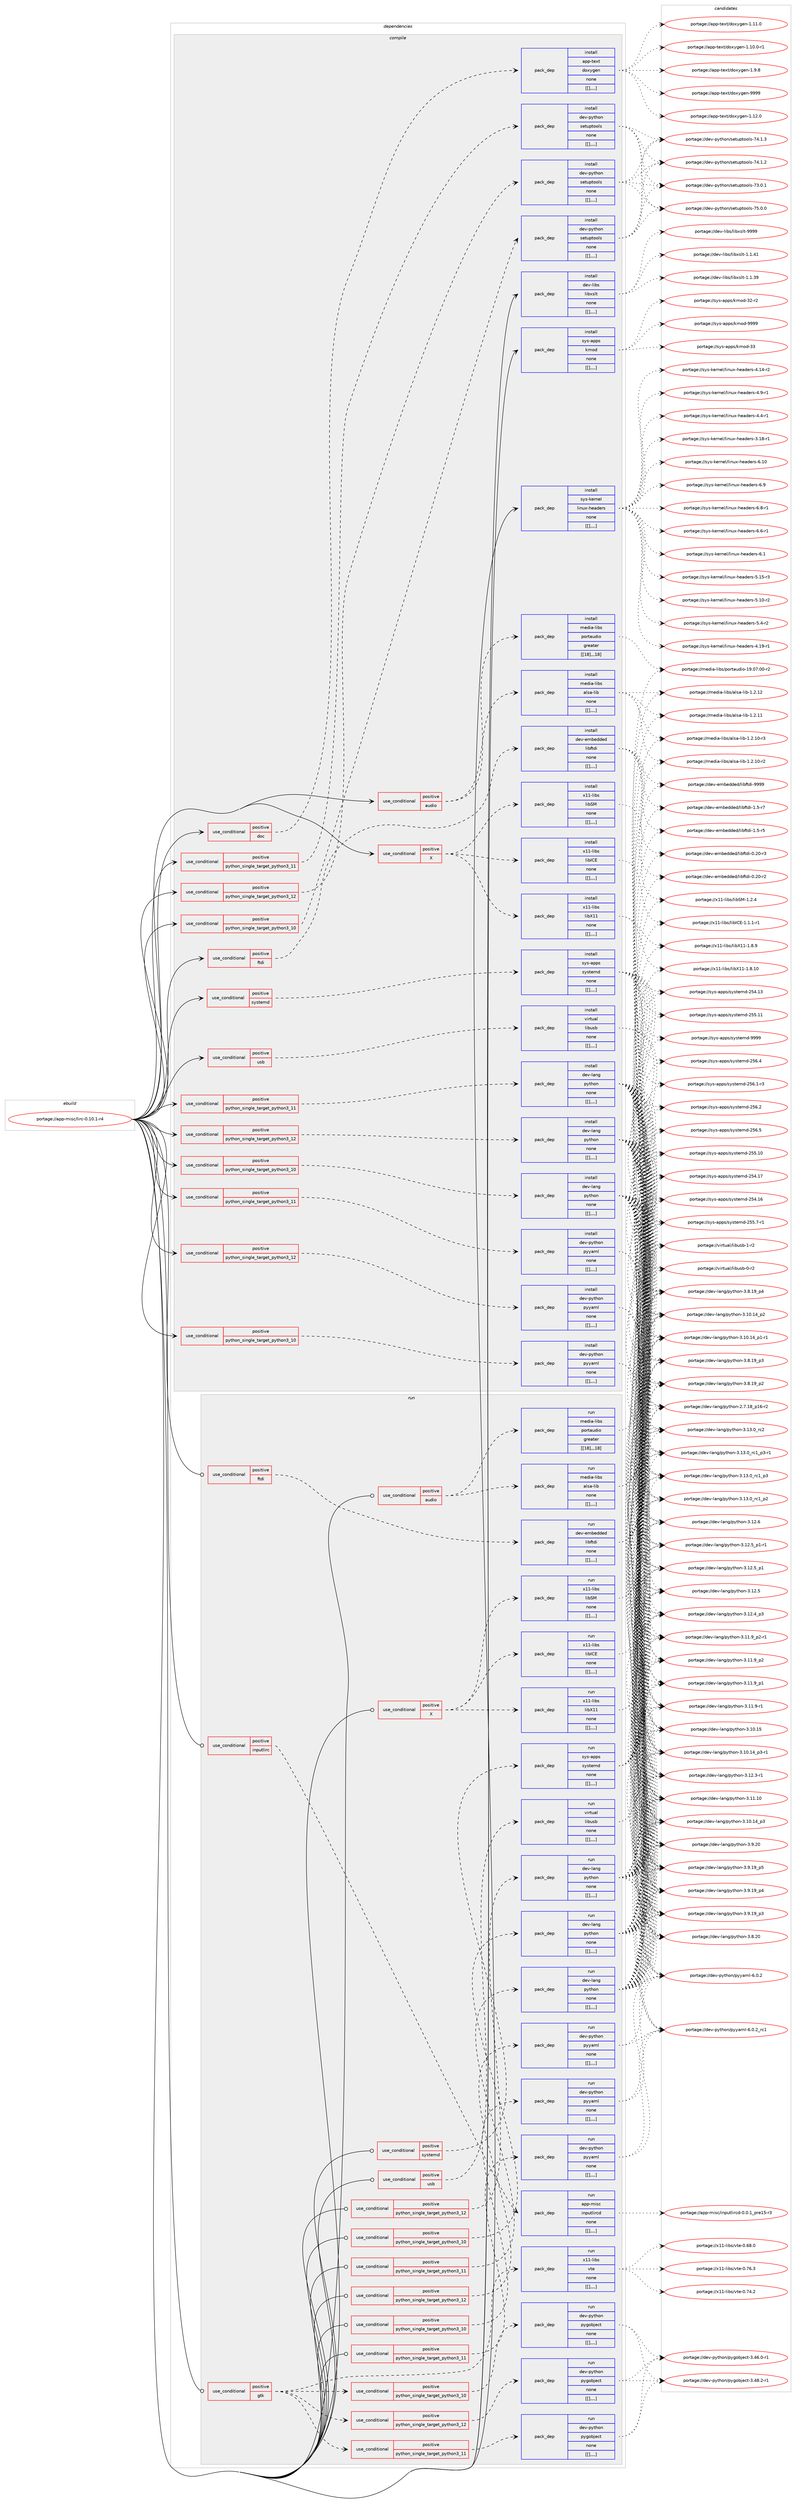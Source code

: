 digraph prolog {

# *************
# Graph options
# *************

newrank=true;
concentrate=true;
compound=true;
graph [rankdir=LR,fontname=Helvetica,fontsize=10,ranksep=1.5];#, ranksep=2.5, nodesep=0.2];
edge  [arrowhead=vee];
node  [fontname=Helvetica,fontsize=10];

# **********
# The ebuild
# **********

subgraph cluster_leftcol {
color=gray;
label=<<i>ebuild</i>>;
id [label="portage://app-misc/lirc-0.10.1-r4", color=red, width=4, href="../app-misc/lirc-0.10.1-r4.svg"];
}

# ****************
# The dependencies
# ****************

subgraph cluster_midcol {
color=gray;
label=<<i>dependencies</i>>;
subgraph cluster_compile {
fillcolor="#eeeeee";
style=filled;
label=<<i>compile</i>>;
subgraph cond12499 {
dependency42801 [label=<<TABLE BORDER="0" CELLBORDER="1" CELLSPACING="0" CELLPADDING="4"><TR><TD ROWSPAN="3" CELLPADDING="10">use_conditional</TD></TR><TR><TD>positive</TD></TR><TR><TD>X</TD></TR></TABLE>>, shape=none, color=red];
subgraph pack29902 {
dependency42802 [label=<<TABLE BORDER="0" CELLBORDER="1" CELLSPACING="0" CELLPADDING="4" WIDTH="220"><TR><TD ROWSPAN="6" CELLPADDING="30">pack_dep</TD></TR><TR><TD WIDTH="110">install</TD></TR><TR><TD>x11-libs</TD></TR><TR><TD>libICE</TD></TR><TR><TD>none</TD></TR><TR><TD>[[],,,,]</TD></TR></TABLE>>, shape=none, color=blue];
}
dependency42801:e -> dependency42802:w [weight=20,style="dashed",arrowhead="vee"];
subgraph pack29903 {
dependency42803 [label=<<TABLE BORDER="0" CELLBORDER="1" CELLSPACING="0" CELLPADDING="4" WIDTH="220"><TR><TD ROWSPAN="6" CELLPADDING="30">pack_dep</TD></TR><TR><TD WIDTH="110">install</TD></TR><TR><TD>x11-libs</TD></TR><TR><TD>libSM</TD></TR><TR><TD>none</TD></TR><TR><TD>[[],,,,]</TD></TR></TABLE>>, shape=none, color=blue];
}
dependency42801:e -> dependency42803:w [weight=20,style="dashed",arrowhead="vee"];
subgraph pack29904 {
dependency42804 [label=<<TABLE BORDER="0" CELLBORDER="1" CELLSPACING="0" CELLPADDING="4" WIDTH="220"><TR><TD ROWSPAN="6" CELLPADDING="30">pack_dep</TD></TR><TR><TD WIDTH="110">install</TD></TR><TR><TD>x11-libs</TD></TR><TR><TD>libX11</TD></TR><TR><TD>none</TD></TR><TR><TD>[[],,,,]</TD></TR></TABLE>>, shape=none, color=blue];
}
dependency42801:e -> dependency42804:w [weight=20,style="dashed",arrowhead="vee"];
}
id:e -> dependency42801:w [weight=20,style="solid",arrowhead="vee"];
subgraph cond12500 {
dependency42805 [label=<<TABLE BORDER="0" CELLBORDER="1" CELLSPACING="0" CELLPADDING="4"><TR><TD ROWSPAN="3" CELLPADDING="10">use_conditional</TD></TR><TR><TD>positive</TD></TR><TR><TD>audio</TD></TR></TABLE>>, shape=none, color=red];
subgraph pack29905 {
dependency42806 [label=<<TABLE BORDER="0" CELLBORDER="1" CELLSPACING="0" CELLPADDING="4" WIDTH="220"><TR><TD ROWSPAN="6" CELLPADDING="30">pack_dep</TD></TR><TR><TD WIDTH="110">install</TD></TR><TR><TD>media-libs</TD></TR><TR><TD>portaudio</TD></TR><TR><TD>greater</TD></TR><TR><TD>[[18],,,18]</TD></TR></TABLE>>, shape=none, color=blue];
}
dependency42805:e -> dependency42806:w [weight=20,style="dashed",arrowhead="vee"];
subgraph pack29906 {
dependency42807 [label=<<TABLE BORDER="0" CELLBORDER="1" CELLSPACING="0" CELLPADDING="4" WIDTH="220"><TR><TD ROWSPAN="6" CELLPADDING="30">pack_dep</TD></TR><TR><TD WIDTH="110">install</TD></TR><TR><TD>media-libs</TD></TR><TR><TD>alsa-lib</TD></TR><TR><TD>none</TD></TR><TR><TD>[[],,,,]</TD></TR></TABLE>>, shape=none, color=blue];
}
dependency42805:e -> dependency42807:w [weight=20,style="dashed",arrowhead="vee"];
}
id:e -> dependency42805:w [weight=20,style="solid",arrowhead="vee"];
subgraph cond12501 {
dependency42808 [label=<<TABLE BORDER="0" CELLBORDER="1" CELLSPACING="0" CELLPADDING="4"><TR><TD ROWSPAN="3" CELLPADDING="10">use_conditional</TD></TR><TR><TD>positive</TD></TR><TR><TD>doc</TD></TR></TABLE>>, shape=none, color=red];
subgraph pack29907 {
dependency42809 [label=<<TABLE BORDER="0" CELLBORDER="1" CELLSPACING="0" CELLPADDING="4" WIDTH="220"><TR><TD ROWSPAN="6" CELLPADDING="30">pack_dep</TD></TR><TR><TD WIDTH="110">install</TD></TR><TR><TD>app-text</TD></TR><TR><TD>doxygen</TD></TR><TR><TD>none</TD></TR><TR><TD>[[],,,,]</TD></TR></TABLE>>, shape=none, color=blue];
}
dependency42808:e -> dependency42809:w [weight=20,style="dashed",arrowhead="vee"];
}
id:e -> dependency42808:w [weight=20,style="solid",arrowhead="vee"];
subgraph cond12502 {
dependency42810 [label=<<TABLE BORDER="0" CELLBORDER="1" CELLSPACING="0" CELLPADDING="4"><TR><TD ROWSPAN="3" CELLPADDING="10">use_conditional</TD></TR><TR><TD>positive</TD></TR><TR><TD>ftdi</TD></TR></TABLE>>, shape=none, color=red];
subgraph pack29908 {
dependency42811 [label=<<TABLE BORDER="0" CELLBORDER="1" CELLSPACING="0" CELLPADDING="4" WIDTH="220"><TR><TD ROWSPAN="6" CELLPADDING="30">pack_dep</TD></TR><TR><TD WIDTH="110">install</TD></TR><TR><TD>dev-embedded</TD></TR><TR><TD>libftdi</TD></TR><TR><TD>none</TD></TR><TR><TD>[[],,,,]</TD></TR></TABLE>>, shape=none, color=blue];
}
dependency42810:e -> dependency42811:w [weight=20,style="dashed",arrowhead="vee"];
}
id:e -> dependency42810:w [weight=20,style="solid",arrowhead="vee"];
subgraph cond12503 {
dependency42812 [label=<<TABLE BORDER="0" CELLBORDER="1" CELLSPACING="0" CELLPADDING="4"><TR><TD ROWSPAN="3" CELLPADDING="10">use_conditional</TD></TR><TR><TD>positive</TD></TR><TR><TD>python_single_target_python3_10</TD></TR></TABLE>>, shape=none, color=red];
subgraph pack29909 {
dependency42813 [label=<<TABLE BORDER="0" CELLBORDER="1" CELLSPACING="0" CELLPADDING="4" WIDTH="220"><TR><TD ROWSPAN="6" CELLPADDING="30">pack_dep</TD></TR><TR><TD WIDTH="110">install</TD></TR><TR><TD>dev-lang</TD></TR><TR><TD>python</TD></TR><TR><TD>none</TD></TR><TR><TD>[[],,,,]</TD></TR></TABLE>>, shape=none, color=blue];
}
dependency42812:e -> dependency42813:w [weight=20,style="dashed",arrowhead="vee"];
}
id:e -> dependency42812:w [weight=20,style="solid",arrowhead="vee"];
subgraph cond12504 {
dependency42814 [label=<<TABLE BORDER="0" CELLBORDER="1" CELLSPACING="0" CELLPADDING="4"><TR><TD ROWSPAN="3" CELLPADDING="10">use_conditional</TD></TR><TR><TD>positive</TD></TR><TR><TD>python_single_target_python3_10</TD></TR></TABLE>>, shape=none, color=red];
subgraph pack29910 {
dependency42815 [label=<<TABLE BORDER="0" CELLBORDER="1" CELLSPACING="0" CELLPADDING="4" WIDTH="220"><TR><TD ROWSPAN="6" CELLPADDING="30">pack_dep</TD></TR><TR><TD WIDTH="110">install</TD></TR><TR><TD>dev-python</TD></TR><TR><TD>pyyaml</TD></TR><TR><TD>none</TD></TR><TR><TD>[[],,,,]</TD></TR></TABLE>>, shape=none, color=blue];
}
dependency42814:e -> dependency42815:w [weight=20,style="dashed",arrowhead="vee"];
}
id:e -> dependency42814:w [weight=20,style="solid",arrowhead="vee"];
subgraph cond12505 {
dependency42816 [label=<<TABLE BORDER="0" CELLBORDER="1" CELLSPACING="0" CELLPADDING="4"><TR><TD ROWSPAN="3" CELLPADDING="10">use_conditional</TD></TR><TR><TD>positive</TD></TR><TR><TD>python_single_target_python3_10</TD></TR></TABLE>>, shape=none, color=red];
subgraph pack29911 {
dependency42817 [label=<<TABLE BORDER="0" CELLBORDER="1" CELLSPACING="0" CELLPADDING="4" WIDTH="220"><TR><TD ROWSPAN="6" CELLPADDING="30">pack_dep</TD></TR><TR><TD WIDTH="110">install</TD></TR><TR><TD>dev-python</TD></TR><TR><TD>setuptools</TD></TR><TR><TD>none</TD></TR><TR><TD>[[],,,,]</TD></TR></TABLE>>, shape=none, color=blue];
}
dependency42816:e -> dependency42817:w [weight=20,style="dashed",arrowhead="vee"];
}
id:e -> dependency42816:w [weight=20,style="solid",arrowhead="vee"];
subgraph cond12506 {
dependency42818 [label=<<TABLE BORDER="0" CELLBORDER="1" CELLSPACING="0" CELLPADDING="4"><TR><TD ROWSPAN="3" CELLPADDING="10">use_conditional</TD></TR><TR><TD>positive</TD></TR><TR><TD>python_single_target_python3_11</TD></TR></TABLE>>, shape=none, color=red];
subgraph pack29912 {
dependency42819 [label=<<TABLE BORDER="0" CELLBORDER="1" CELLSPACING="0" CELLPADDING="4" WIDTH="220"><TR><TD ROWSPAN="6" CELLPADDING="30">pack_dep</TD></TR><TR><TD WIDTH="110">install</TD></TR><TR><TD>dev-lang</TD></TR><TR><TD>python</TD></TR><TR><TD>none</TD></TR><TR><TD>[[],,,,]</TD></TR></TABLE>>, shape=none, color=blue];
}
dependency42818:e -> dependency42819:w [weight=20,style="dashed",arrowhead="vee"];
}
id:e -> dependency42818:w [weight=20,style="solid",arrowhead="vee"];
subgraph cond12507 {
dependency42820 [label=<<TABLE BORDER="0" CELLBORDER="1" CELLSPACING="0" CELLPADDING="4"><TR><TD ROWSPAN="3" CELLPADDING="10">use_conditional</TD></TR><TR><TD>positive</TD></TR><TR><TD>python_single_target_python3_11</TD></TR></TABLE>>, shape=none, color=red];
subgraph pack29913 {
dependency42821 [label=<<TABLE BORDER="0" CELLBORDER="1" CELLSPACING="0" CELLPADDING="4" WIDTH="220"><TR><TD ROWSPAN="6" CELLPADDING="30">pack_dep</TD></TR><TR><TD WIDTH="110">install</TD></TR><TR><TD>dev-python</TD></TR><TR><TD>pyyaml</TD></TR><TR><TD>none</TD></TR><TR><TD>[[],,,,]</TD></TR></TABLE>>, shape=none, color=blue];
}
dependency42820:e -> dependency42821:w [weight=20,style="dashed",arrowhead="vee"];
}
id:e -> dependency42820:w [weight=20,style="solid",arrowhead="vee"];
subgraph cond12508 {
dependency42822 [label=<<TABLE BORDER="0" CELLBORDER="1" CELLSPACING="0" CELLPADDING="4"><TR><TD ROWSPAN="3" CELLPADDING="10">use_conditional</TD></TR><TR><TD>positive</TD></TR><TR><TD>python_single_target_python3_11</TD></TR></TABLE>>, shape=none, color=red];
subgraph pack29914 {
dependency42823 [label=<<TABLE BORDER="0" CELLBORDER="1" CELLSPACING="0" CELLPADDING="4" WIDTH="220"><TR><TD ROWSPAN="6" CELLPADDING="30">pack_dep</TD></TR><TR><TD WIDTH="110">install</TD></TR><TR><TD>dev-python</TD></TR><TR><TD>setuptools</TD></TR><TR><TD>none</TD></TR><TR><TD>[[],,,,]</TD></TR></TABLE>>, shape=none, color=blue];
}
dependency42822:e -> dependency42823:w [weight=20,style="dashed",arrowhead="vee"];
}
id:e -> dependency42822:w [weight=20,style="solid",arrowhead="vee"];
subgraph cond12509 {
dependency42824 [label=<<TABLE BORDER="0" CELLBORDER="1" CELLSPACING="0" CELLPADDING="4"><TR><TD ROWSPAN="3" CELLPADDING="10">use_conditional</TD></TR><TR><TD>positive</TD></TR><TR><TD>python_single_target_python3_12</TD></TR></TABLE>>, shape=none, color=red];
subgraph pack29915 {
dependency42825 [label=<<TABLE BORDER="0" CELLBORDER="1" CELLSPACING="0" CELLPADDING="4" WIDTH="220"><TR><TD ROWSPAN="6" CELLPADDING="30">pack_dep</TD></TR><TR><TD WIDTH="110">install</TD></TR><TR><TD>dev-lang</TD></TR><TR><TD>python</TD></TR><TR><TD>none</TD></TR><TR><TD>[[],,,,]</TD></TR></TABLE>>, shape=none, color=blue];
}
dependency42824:e -> dependency42825:w [weight=20,style="dashed",arrowhead="vee"];
}
id:e -> dependency42824:w [weight=20,style="solid",arrowhead="vee"];
subgraph cond12510 {
dependency42826 [label=<<TABLE BORDER="0" CELLBORDER="1" CELLSPACING="0" CELLPADDING="4"><TR><TD ROWSPAN="3" CELLPADDING="10">use_conditional</TD></TR><TR><TD>positive</TD></TR><TR><TD>python_single_target_python3_12</TD></TR></TABLE>>, shape=none, color=red];
subgraph pack29916 {
dependency42827 [label=<<TABLE BORDER="0" CELLBORDER="1" CELLSPACING="0" CELLPADDING="4" WIDTH="220"><TR><TD ROWSPAN="6" CELLPADDING="30">pack_dep</TD></TR><TR><TD WIDTH="110">install</TD></TR><TR><TD>dev-python</TD></TR><TR><TD>pyyaml</TD></TR><TR><TD>none</TD></TR><TR><TD>[[],,,,]</TD></TR></TABLE>>, shape=none, color=blue];
}
dependency42826:e -> dependency42827:w [weight=20,style="dashed",arrowhead="vee"];
}
id:e -> dependency42826:w [weight=20,style="solid",arrowhead="vee"];
subgraph cond12511 {
dependency42828 [label=<<TABLE BORDER="0" CELLBORDER="1" CELLSPACING="0" CELLPADDING="4"><TR><TD ROWSPAN="3" CELLPADDING="10">use_conditional</TD></TR><TR><TD>positive</TD></TR><TR><TD>python_single_target_python3_12</TD></TR></TABLE>>, shape=none, color=red];
subgraph pack29917 {
dependency42829 [label=<<TABLE BORDER="0" CELLBORDER="1" CELLSPACING="0" CELLPADDING="4" WIDTH="220"><TR><TD ROWSPAN="6" CELLPADDING="30">pack_dep</TD></TR><TR><TD WIDTH="110">install</TD></TR><TR><TD>dev-python</TD></TR><TR><TD>setuptools</TD></TR><TR><TD>none</TD></TR><TR><TD>[[],,,,]</TD></TR></TABLE>>, shape=none, color=blue];
}
dependency42828:e -> dependency42829:w [weight=20,style="dashed",arrowhead="vee"];
}
id:e -> dependency42828:w [weight=20,style="solid",arrowhead="vee"];
subgraph cond12512 {
dependency42830 [label=<<TABLE BORDER="0" CELLBORDER="1" CELLSPACING="0" CELLPADDING="4"><TR><TD ROWSPAN="3" CELLPADDING="10">use_conditional</TD></TR><TR><TD>positive</TD></TR><TR><TD>systemd</TD></TR></TABLE>>, shape=none, color=red];
subgraph pack29918 {
dependency42831 [label=<<TABLE BORDER="0" CELLBORDER="1" CELLSPACING="0" CELLPADDING="4" WIDTH="220"><TR><TD ROWSPAN="6" CELLPADDING="30">pack_dep</TD></TR><TR><TD WIDTH="110">install</TD></TR><TR><TD>sys-apps</TD></TR><TR><TD>systemd</TD></TR><TR><TD>none</TD></TR><TR><TD>[[],,,,]</TD></TR></TABLE>>, shape=none, color=blue];
}
dependency42830:e -> dependency42831:w [weight=20,style="dashed",arrowhead="vee"];
}
id:e -> dependency42830:w [weight=20,style="solid",arrowhead="vee"];
subgraph cond12513 {
dependency42832 [label=<<TABLE BORDER="0" CELLBORDER="1" CELLSPACING="0" CELLPADDING="4"><TR><TD ROWSPAN="3" CELLPADDING="10">use_conditional</TD></TR><TR><TD>positive</TD></TR><TR><TD>usb</TD></TR></TABLE>>, shape=none, color=red];
subgraph pack29919 {
dependency42833 [label=<<TABLE BORDER="0" CELLBORDER="1" CELLSPACING="0" CELLPADDING="4" WIDTH="220"><TR><TD ROWSPAN="6" CELLPADDING="30">pack_dep</TD></TR><TR><TD WIDTH="110">install</TD></TR><TR><TD>virtual</TD></TR><TR><TD>libusb</TD></TR><TR><TD>none</TD></TR><TR><TD>[[],,,,]</TD></TR></TABLE>>, shape=none, color=blue];
}
dependency42832:e -> dependency42833:w [weight=20,style="dashed",arrowhead="vee"];
}
id:e -> dependency42832:w [weight=20,style="solid",arrowhead="vee"];
subgraph pack29920 {
dependency42834 [label=<<TABLE BORDER="0" CELLBORDER="1" CELLSPACING="0" CELLPADDING="4" WIDTH="220"><TR><TD ROWSPAN="6" CELLPADDING="30">pack_dep</TD></TR><TR><TD WIDTH="110">install</TD></TR><TR><TD>dev-libs</TD></TR><TR><TD>libxslt</TD></TR><TR><TD>none</TD></TR><TR><TD>[[],,,,]</TD></TR></TABLE>>, shape=none, color=blue];
}
id:e -> dependency42834:w [weight=20,style="solid",arrowhead="vee"];
subgraph pack29921 {
dependency42835 [label=<<TABLE BORDER="0" CELLBORDER="1" CELLSPACING="0" CELLPADDING="4" WIDTH="220"><TR><TD ROWSPAN="6" CELLPADDING="30">pack_dep</TD></TR><TR><TD WIDTH="110">install</TD></TR><TR><TD>sys-apps</TD></TR><TR><TD>kmod</TD></TR><TR><TD>none</TD></TR><TR><TD>[[],,,,]</TD></TR></TABLE>>, shape=none, color=blue];
}
id:e -> dependency42835:w [weight=20,style="solid",arrowhead="vee"];
subgraph pack29922 {
dependency42836 [label=<<TABLE BORDER="0" CELLBORDER="1" CELLSPACING="0" CELLPADDING="4" WIDTH="220"><TR><TD ROWSPAN="6" CELLPADDING="30">pack_dep</TD></TR><TR><TD WIDTH="110">install</TD></TR><TR><TD>sys-kernel</TD></TR><TR><TD>linux-headers</TD></TR><TR><TD>none</TD></TR><TR><TD>[[],,,,]</TD></TR></TABLE>>, shape=none, color=blue];
}
id:e -> dependency42836:w [weight=20,style="solid",arrowhead="vee"];
}
subgraph cluster_compileandrun {
fillcolor="#eeeeee";
style=filled;
label=<<i>compile and run</i>>;
}
subgraph cluster_run {
fillcolor="#eeeeee";
style=filled;
label=<<i>run</i>>;
subgraph cond12514 {
dependency42837 [label=<<TABLE BORDER="0" CELLBORDER="1" CELLSPACING="0" CELLPADDING="4"><TR><TD ROWSPAN="3" CELLPADDING="10">use_conditional</TD></TR><TR><TD>positive</TD></TR><TR><TD>X</TD></TR></TABLE>>, shape=none, color=red];
subgraph pack29923 {
dependency42838 [label=<<TABLE BORDER="0" CELLBORDER="1" CELLSPACING="0" CELLPADDING="4" WIDTH="220"><TR><TD ROWSPAN="6" CELLPADDING="30">pack_dep</TD></TR><TR><TD WIDTH="110">run</TD></TR><TR><TD>x11-libs</TD></TR><TR><TD>libICE</TD></TR><TR><TD>none</TD></TR><TR><TD>[[],,,,]</TD></TR></TABLE>>, shape=none, color=blue];
}
dependency42837:e -> dependency42838:w [weight=20,style="dashed",arrowhead="vee"];
subgraph pack29924 {
dependency42839 [label=<<TABLE BORDER="0" CELLBORDER="1" CELLSPACING="0" CELLPADDING="4" WIDTH="220"><TR><TD ROWSPAN="6" CELLPADDING="30">pack_dep</TD></TR><TR><TD WIDTH="110">run</TD></TR><TR><TD>x11-libs</TD></TR><TR><TD>libSM</TD></TR><TR><TD>none</TD></TR><TR><TD>[[],,,,]</TD></TR></TABLE>>, shape=none, color=blue];
}
dependency42837:e -> dependency42839:w [weight=20,style="dashed",arrowhead="vee"];
subgraph pack29925 {
dependency42840 [label=<<TABLE BORDER="0" CELLBORDER="1" CELLSPACING="0" CELLPADDING="4" WIDTH="220"><TR><TD ROWSPAN="6" CELLPADDING="30">pack_dep</TD></TR><TR><TD WIDTH="110">run</TD></TR><TR><TD>x11-libs</TD></TR><TR><TD>libX11</TD></TR><TR><TD>none</TD></TR><TR><TD>[[],,,,]</TD></TR></TABLE>>, shape=none, color=blue];
}
dependency42837:e -> dependency42840:w [weight=20,style="dashed",arrowhead="vee"];
}
id:e -> dependency42837:w [weight=20,style="solid",arrowhead="odot"];
subgraph cond12515 {
dependency42841 [label=<<TABLE BORDER="0" CELLBORDER="1" CELLSPACING="0" CELLPADDING="4"><TR><TD ROWSPAN="3" CELLPADDING="10">use_conditional</TD></TR><TR><TD>positive</TD></TR><TR><TD>audio</TD></TR></TABLE>>, shape=none, color=red];
subgraph pack29926 {
dependency42842 [label=<<TABLE BORDER="0" CELLBORDER="1" CELLSPACING="0" CELLPADDING="4" WIDTH="220"><TR><TD ROWSPAN="6" CELLPADDING="30">pack_dep</TD></TR><TR><TD WIDTH="110">run</TD></TR><TR><TD>media-libs</TD></TR><TR><TD>portaudio</TD></TR><TR><TD>greater</TD></TR><TR><TD>[[18],,,18]</TD></TR></TABLE>>, shape=none, color=blue];
}
dependency42841:e -> dependency42842:w [weight=20,style="dashed",arrowhead="vee"];
subgraph pack29927 {
dependency42843 [label=<<TABLE BORDER="0" CELLBORDER="1" CELLSPACING="0" CELLPADDING="4" WIDTH="220"><TR><TD ROWSPAN="6" CELLPADDING="30">pack_dep</TD></TR><TR><TD WIDTH="110">run</TD></TR><TR><TD>media-libs</TD></TR><TR><TD>alsa-lib</TD></TR><TR><TD>none</TD></TR><TR><TD>[[],,,,]</TD></TR></TABLE>>, shape=none, color=blue];
}
dependency42841:e -> dependency42843:w [weight=20,style="dashed",arrowhead="vee"];
}
id:e -> dependency42841:w [weight=20,style="solid",arrowhead="odot"];
subgraph cond12516 {
dependency42844 [label=<<TABLE BORDER="0" CELLBORDER="1" CELLSPACING="0" CELLPADDING="4"><TR><TD ROWSPAN="3" CELLPADDING="10">use_conditional</TD></TR><TR><TD>positive</TD></TR><TR><TD>ftdi</TD></TR></TABLE>>, shape=none, color=red];
subgraph pack29928 {
dependency42845 [label=<<TABLE BORDER="0" CELLBORDER="1" CELLSPACING="0" CELLPADDING="4" WIDTH="220"><TR><TD ROWSPAN="6" CELLPADDING="30">pack_dep</TD></TR><TR><TD WIDTH="110">run</TD></TR><TR><TD>dev-embedded</TD></TR><TR><TD>libftdi</TD></TR><TR><TD>none</TD></TR><TR><TD>[[],,,,]</TD></TR></TABLE>>, shape=none, color=blue];
}
dependency42844:e -> dependency42845:w [weight=20,style="dashed",arrowhead="vee"];
}
id:e -> dependency42844:w [weight=20,style="solid",arrowhead="odot"];
subgraph cond12517 {
dependency42846 [label=<<TABLE BORDER="0" CELLBORDER="1" CELLSPACING="0" CELLPADDING="4"><TR><TD ROWSPAN="3" CELLPADDING="10">use_conditional</TD></TR><TR><TD>positive</TD></TR><TR><TD>gtk</TD></TR></TABLE>>, shape=none, color=red];
subgraph pack29929 {
dependency42847 [label=<<TABLE BORDER="0" CELLBORDER="1" CELLSPACING="0" CELLPADDING="4" WIDTH="220"><TR><TD ROWSPAN="6" CELLPADDING="30">pack_dep</TD></TR><TR><TD WIDTH="110">run</TD></TR><TR><TD>x11-libs</TD></TR><TR><TD>vte</TD></TR><TR><TD>none</TD></TR><TR><TD>[[],,,,]</TD></TR></TABLE>>, shape=none, color=blue];
}
dependency42846:e -> dependency42847:w [weight=20,style="dashed",arrowhead="vee"];
subgraph cond12518 {
dependency42848 [label=<<TABLE BORDER="0" CELLBORDER="1" CELLSPACING="0" CELLPADDING="4"><TR><TD ROWSPAN="3" CELLPADDING="10">use_conditional</TD></TR><TR><TD>positive</TD></TR><TR><TD>python_single_target_python3_10</TD></TR></TABLE>>, shape=none, color=red];
subgraph pack29930 {
dependency42849 [label=<<TABLE BORDER="0" CELLBORDER="1" CELLSPACING="0" CELLPADDING="4" WIDTH="220"><TR><TD ROWSPAN="6" CELLPADDING="30">pack_dep</TD></TR><TR><TD WIDTH="110">run</TD></TR><TR><TD>dev-python</TD></TR><TR><TD>pygobject</TD></TR><TR><TD>none</TD></TR><TR><TD>[[],,,,]</TD></TR></TABLE>>, shape=none, color=blue];
}
dependency42848:e -> dependency42849:w [weight=20,style="dashed",arrowhead="vee"];
}
dependency42846:e -> dependency42848:w [weight=20,style="dashed",arrowhead="vee"];
subgraph cond12519 {
dependency42850 [label=<<TABLE BORDER="0" CELLBORDER="1" CELLSPACING="0" CELLPADDING="4"><TR><TD ROWSPAN="3" CELLPADDING="10">use_conditional</TD></TR><TR><TD>positive</TD></TR><TR><TD>python_single_target_python3_11</TD></TR></TABLE>>, shape=none, color=red];
subgraph pack29931 {
dependency42851 [label=<<TABLE BORDER="0" CELLBORDER="1" CELLSPACING="0" CELLPADDING="4" WIDTH="220"><TR><TD ROWSPAN="6" CELLPADDING="30">pack_dep</TD></TR><TR><TD WIDTH="110">run</TD></TR><TR><TD>dev-python</TD></TR><TR><TD>pygobject</TD></TR><TR><TD>none</TD></TR><TR><TD>[[],,,,]</TD></TR></TABLE>>, shape=none, color=blue];
}
dependency42850:e -> dependency42851:w [weight=20,style="dashed",arrowhead="vee"];
}
dependency42846:e -> dependency42850:w [weight=20,style="dashed",arrowhead="vee"];
subgraph cond12520 {
dependency42852 [label=<<TABLE BORDER="0" CELLBORDER="1" CELLSPACING="0" CELLPADDING="4"><TR><TD ROWSPAN="3" CELLPADDING="10">use_conditional</TD></TR><TR><TD>positive</TD></TR><TR><TD>python_single_target_python3_12</TD></TR></TABLE>>, shape=none, color=red];
subgraph pack29932 {
dependency42853 [label=<<TABLE BORDER="0" CELLBORDER="1" CELLSPACING="0" CELLPADDING="4" WIDTH="220"><TR><TD ROWSPAN="6" CELLPADDING="30">pack_dep</TD></TR><TR><TD WIDTH="110">run</TD></TR><TR><TD>dev-python</TD></TR><TR><TD>pygobject</TD></TR><TR><TD>none</TD></TR><TR><TD>[[],,,,]</TD></TR></TABLE>>, shape=none, color=blue];
}
dependency42852:e -> dependency42853:w [weight=20,style="dashed",arrowhead="vee"];
}
dependency42846:e -> dependency42852:w [weight=20,style="dashed",arrowhead="vee"];
}
id:e -> dependency42846:w [weight=20,style="solid",arrowhead="odot"];
subgraph cond12521 {
dependency42854 [label=<<TABLE BORDER="0" CELLBORDER="1" CELLSPACING="0" CELLPADDING="4"><TR><TD ROWSPAN="3" CELLPADDING="10">use_conditional</TD></TR><TR><TD>positive</TD></TR><TR><TD>inputlirc</TD></TR></TABLE>>, shape=none, color=red];
subgraph pack29933 {
dependency42855 [label=<<TABLE BORDER="0" CELLBORDER="1" CELLSPACING="0" CELLPADDING="4" WIDTH="220"><TR><TD ROWSPAN="6" CELLPADDING="30">pack_dep</TD></TR><TR><TD WIDTH="110">run</TD></TR><TR><TD>app-misc</TD></TR><TR><TD>inputlircd</TD></TR><TR><TD>none</TD></TR><TR><TD>[[],,,,]</TD></TR></TABLE>>, shape=none, color=blue];
}
dependency42854:e -> dependency42855:w [weight=20,style="dashed",arrowhead="vee"];
}
id:e -> dependency42854:w [weight=20,style="solid",arrowhead="odot"];
subgraph cond12522 {
dependency42856 [label=<<TABLE BORDER="0" CELLBORDER="1" CELLSPACING="0" CELLPADDING="4"><TR><TD ROWSPAN="3" CELLPADDING="10">use_conditional</TD></TR><TR><TD>positive</TD></TR><TR><TD>python_single_target_python3_10</TD></TR></TABLE>>, shape=none, color=red];
subgraph pack29934 {
dependency42857 [label=<<TABLE BORDER="0" CELLBORDER="1" CELLSPACING="0" CELLPADDING="4" WIDTH="220"><TR><TD ROWSPAN="6" CELLPADDING="30">pack_dep</TD></TR><TR><TD WIDTH="110">run</TD></TR><TR><TD>dev-lang</TD></TR><TR><TD>python</TD></TR><TR><TD>none</TD></TR><TR><TD>[[],,,,]</TD></TR></TABLE>>, shape=none, color=blue];
}
dependency42856:e -> dependency42857:w [weight=20,style="dashed",arrowhead="vee"];
}
id:e -> dependency42856:w [weight=20,style="solid",arrowhead="odot"];
subgraph cond12523 {
dependency42858 [label=<<TABLE BORDER="0" CELLBORDER="1" CELLSPACING="0" CELLPADDING="4"><TR><TD ROWSPAN="3" CELLPADDING="10">use_conditional</TD></TR><TR><TD>positive</TD></TR><TR><TD>python_single_target_python3_10</TD></TR></TABLE>>, shape=none, color=red];
subgraph pack29935 {
dependency42859 [label=<<TABLE BORDER="0" CELLBORDER="1" CELLSPACING="0" CELLPADDING="4" WIDTH="220"><TR><TD ROWSPAN="6" CELLPADDING="30">pack_dep</TD></TR><TR><TD WIDTH="110">run</TD></TR><TR><TD>dev-python</TD></TR><TR><TD>pyyaml</TD></TR><TR><TD>none</TD></TR><TR><TD>[[],,,,]</TD></TR></TABLE>>, shape=none, color=blue];
}
dependency42858:e -> dependency42859:w [weight=20,style="dashed",arrowhead="vee"];
}
id:e -> dependency42858:w [weight=20,style="solid",arrowhead="odot"];
subgraph cond12524 {
dependency42860 [label=<<TABLE BORDER="0" CELLBORDER="1" CELLSPACING="0" CELLPADDING="4"><TR><TD ROWSPAN="3" CELLPADDING="10">use_conditional</TD></TR><TR><TD>positive</TD></TR><TR><TD>python_single_target_python3_11</TD></TR></TABLE>>, shape=none, color=red];
subgraph pack29936 {
dependency42861 [label=<<TABLE BORDER="0" CELLBORDER="1" CELLSPACING="0" CELLPADDING="4" WIDTH="220"><TR><TD ROWSPAN="6" CELLPADDING="30">pack_dep</TD></TR><TR><TD WIDTH="110">run</TD></TR><TR><TD>dev-lang</TD></TR><TR><TD>python</TD></TR><TR><TD>none</TD></TR><TR><TD>[[],,,,]</TD></TR></TABLE>>, shape=none, color=blue];
}
dependency42860:e -> dependency42861:w [weight=20,style="dashed",arrowhead="vee"];
}
id:e -> dependency42860:w [weight=20,style="solid",arrowhead="odot"];
subgraph cond12525 {
dependency42862 [label=<<TABLE BORDER="0" CELLBORDER="1" CELLSPACING="0" CELLPADDING="4"><TR><TD ROWSPAN="3" CELLPADDING="10">use_conditional</TD></TR><TR><TD>positive</TD></TR><TR><TD>python_single_target_python3_11</TD></TR></TABLE>>, shape=none, color=red];
subgraph pack29937 {
dependency42863 [label=<<TABLE BORDER="0" CELLBORDER="1" CELLSPACING="0" CELLPADDING="4" WIDTH="220"><TR><TD ROWSPAN="6" CELLPADDING="30">pack_dep</TD></TR><TR><TD WIDTH="110">run</TD></TR><TR><TD>dev-python</TD></TR><TR><TD>pyyaml</TD></TR><TR><TD>none</TD></TR><TR><TD>[[],,,,]</TD></TR></TABLE>>, shape=none, color=blue];
}
dependency42862:e -> dependency42863:w [weight=20,style="dashed",arrowhead="vee"];
}
id:e -> dependency42862:w [weight=20,style="solid",arrowhead="odot"];
subgraph cond12526 {
dependency42864 [label=<<TABLE BORDER="0" CELLBORDER="1" CELLSPACING="0" CELLPADDING="4"><TR><TD ROWSPAN="3" CELLPADDING="10">use_conditional</TD></TR><TR><TD>positive</TD></TR><TR><TD>python_single_target_python3_12</TD></TR></TABLE>>, shape=none, color=red];
subgraph pack29938 {
dependency42865 [label=<<TABLE BORDER="0" CELLBORDER="1" CELLSPACING="0" CELLPADDING="4" WIDTH="220"><TR><TD ROWSPAN="6" CELLPADDING="30">pack_dep</TD></TR><TR><TD WIDTH="110">run</TD></TR><TR><TD>dev-lang</TD></TR><TR><TD>python</TD></TR><TR><TD>none</TD></TR><TR><TD>[[],,,,]</TD></TR></TABLE>>, shape=none, color=blue];
}
dependency42864:e -> dependency42865:w [weight=20,style="dashed",arrowhead="vee"];
}
id:e -> dependency42864:w [weight=20,style="solid",arrowhead="odot"];
subgraph cond12527 {
dependency42866 [label=<<TABLE BORDER="0" CELLBORDER="1" CELLSPACING="0" CELLPADDING="4"><TR><TD ROWSPAN="3" CELLPADDING="10">use_conditional</TD></TR><TR><TD>positive</TD></TR><TR><TD>python_single_target_python3_12</TD></TR></TABLE>>, shape=none, color=red];
subgraph pack29939 {
dependency42867 [label=<<TABLE BORDER="0" CELLBORDER="1" CELLSPACING="0" CELLPADDING="4" WIDTH="220"><TR><TD ROWSPAN="6" CELLPADDING="30">pack_dep</TD></TR><TR><TD WIDTH="110">run</TD></TR><TR><TD>dev-python</TD></TR><TR><TD>pyyaml</TD></TR><TR><TD>none</TD></TR><TR><TD>[[],,,,]</TD></TR></TABLE>>, shape=none, color=blue];
}
dependency42866:e -> dependency42867:w [weight=20,style="dashed",arrowhead="vee"];
}
id:e -> dependency42866:w [weight=20,style="solid",arrowhead="odot"];
subgraph cond12528 {
dependency42868 [label=<<TABLE BORDER="0" CELLBORDER="1" CELLSPACING="0" CELLPADDING="4"><TR><TD ROWSPAN="3" CELLPADDING="10">use_conditional</TD></TR><TR><TD>positive</TD></TR><TR><TD>systemd</TD></TR></TABLE>>, shape=none, color=red];
subgraph pack29940 {
dependency42869 [label=<<TABLE BORDER="0" CELLBORDER="1" CELLSPACING="0" CELLPADDING="4" WIDTH="220"><TR><TD ROWSPAN="6" CELLPADDING="30">pack_dep</TD></TR><TR><TD WIDTH="110">run</TD></TR><TR><TD>sys-apps</TD></TR><TR><TD>systemd</TD></TR><TR><TD>none</TD></TR><TR><TD>[[],,,,]</TD></TR></TABLE>>, shape=none, color=blue];
}
dependency42868:e -> dependency42869:w [weight=20,style="dashed",arrowhead="vee"];
}
id:e -> dependency42868:w [weight=20,style="solid",arrowhead="odot"];
subgraph cond12529 {
dependency42870 [label=<<TABLE BORDER="0" CELLBORDER="1" CELLSPACING="0" CELLPADDING="4"><TR><TD ROWSPAN="3" CELLPADDING="10">use_conditional</TD></TR><TR><TD>positive</TD></TR><TR><TD>usb</TD></TR></TABLE>>, shape=none, color=red];
subgraph pack29941 {
dependency42871 [label=<<TABLE BORDER="0" CELLBORDER="1" CELLSPACING="0" CELLPADDING="4" WIDTH="220"><TR><TD ROWSPAN="6" CELLPADDING="30">pack_dep</TD></TR><TR><TD WIDTH="110">run</TD></TR><TR><TD>virtual</TD></TR><TR><TD>libusb</TD></TR><TR><TD>none</TD></TR><TR><TD>[[],,,,]</TD></TR></TABLE>>, shape=none, color=blue];
}
dependency42870:e -> dependency42871:w [weight=20,style="dashed",arrowhead="vee"];
}
id:e -> dependency42870:w [weight=20,style="solid",arrowhead="odot"];
}
}

# **************
# The candidates
# **************

subgraph cluster_choices {
rank=same;
color=gray;
label=<<i>candidates</i>>;

subgraph choice29902 {
color=black;
nodesep=1;
choice1204949451081059811547108105987367694549464946494511449 [label="portage://x11-libs/libICE-1.1.1-r1", color=red, width=4,href="../x11-libs/libICE-1.1.1-r1.svg"];
dependency42802:e -> choice1204949451081059811547108105987367694549464946494511449:w [style=dotted,weight="100"];
}
subgraph choice29903 {
color=black;
nodesep=1;
choice1204949451081059811547108105988377454946504652 [label="portage://x11-libs/libSM-1.2.4", color=red, width=4,href="../x11-libs/libSM-1.2.4.svg"];
dependency42803:e -> choice1204949451081059811547108105988377454946504652:w [style=dotted,weight="100"];
}
subgraph choice29904 {
color=black;
nodesep=1;
choice12049494510810598115471081059888494945494656464948 [label="portage://x11-libs/libX11-1.8.10", color=red, width=4,href="../x11-libs/libX11-1.8.10.svg"];
choice120494945108105981154710810598884949454946564657 [label="portage://x11-libs/libX11-1.8.9", color=red, width=4,href="../x11-libs/libX11-1.8.9.svg"];
dependency42804:e -> choice12049494510810598115471081059888494945494656464948:w [style=dotted,weight="100"];
dependency42804:e -> choice120494945108105981154710810598884949454946564657:w [style=dotted,weight="100"];
}
subgraph choice29905 {
color=black;
nodesep=1;
choice10910110010597451081059811547112111114116971171001051114549574648554648484511450 [label="portage://media-libs/portaudio-19.07.00-r2", color=red, width=4,href="../media-libs/portaudio-19.07.00-r2.svg"];
dependency42806:e -> choice10910110010597451081059811547112111114116971171001051114549574648554648484511450:w [style=dotted,weight="100"];
}
subgraph choice29906 {
color=black;
nodesep=1;
choice109101100105974510810598115479710811597451081059845494650464950 [label="portage://media-libs/alsa-lib-1.2.12", color=red, width=4,href="../media-libs/alsa-lib-1.2.12.svg"];
choice109101100105974510810598115479710811597451081059845494650464949 [label="portage://media-libs/alsa-lib-1.2.11", color=red, width=4,href="../media-libs/alsa-lib-1.2.11.svg"];
choice1091011001059745108105981154797108115974510810598454946504649484511451 [label="portage://media-libs/alsa-lib-1.2.10-r3", color=red, width=4,href="../media-libs/alsa-lib-1.2.10-r3.svg"];
choice1091011001059745108105981154797108115974510810598454946504649484511450 [label="portage://media-libs/alsa-lib-1.2.10-r2", color=red, width=4,href="../media-libs/alsa-lib-1.2.10-r2.svg"];
dependency42807:e -> choice109101100105974510810598115479710811597451081059845494650464950:w [style=dotted,weight="100"];
dependency42807:e -> choice109101100105974510810598115479710811597451081059845494650464949:w [style=dotted,weight="100"];
dependency42807:e -> choice1091011001059745108105981154797108115974510810598454946504649484511451:w [style=dotted,weight="100"];
dependency42807:e -> choice1091011001059745108105981154797108115974510810598454946504649484511450:w [style=dotted,weight="100"];
}
subgraph choice29907 {
color=black;
nodesep=1;
choice9711211245116101120116471001111201211031011104557575757 [label="portage://app-text/doxygen-9999", color=red, width=4,href="../app-text/doxygen-9999.svg"];
choice97112112451161011201164710011112012110310111045494649504648 [label="portage://app-text/doxygen-1.12.0", color=red, width=4,href="../app-text/doxygen-1.12.0.svg"];
choice97112112451161011201164710011112012110310111045494649494648 [label="portage://app-text/doxygen-1.11.0", color=red, width=4,href="../app-text/doxygen-1.11.0.svg"];
choice971121124511610112011647100111120121103101110454946494846484511449 [label="portage://app-text/doxygen-1.10.0-r1", color=red, width=4,href="../app-text/doxygen-1.10.0-r1.svg"];
choice971121124511610112011647100111120121103101110454946574656 [label="portage://app-text/doxygen-1.9.8", color=red, width=4,href="../app-text/doxygen-1.9.8.svg"];
dependency42809:e -> choice9711211245116101120116471001111201211031011104557575757:w [style=dotted,weight="100"];
dependency42809:e -> choice97112112451161011201164710011112012110310111045494649504648:w [style=dotted,weight="100"];
dependency42809:e -> choice97112112451161011201164710011112012110310111045494649494648:w [style=dotted,weight="100"];
dependency42809:e -> choice971121124511610112011647100111120121103101110454946494846484511449:w [style=dotted,weight="100"];
dependency42809:e -> choice971121124511610112011647100111120121103101110454946574656:w [style=dotted,weight="100"];
}
subgraph choice29908 {
color=black;
nodesep=1;
choice100101118451011099810110010010110047108105981021161001054557575757 [label="portage://dev-embedded/libftdi-9999", color=red, width=4,href="../dev-embedded/libftdi-9999.svg"];
choice10010111845101109981011001001011004710810598102116100105454946534511455 [label="portage://dev-embedded/libftdi-1.5-r7", color=red, width=4,href="../dev-embedded/libftdi-1.5-r7.svg"];
choice10010111845101109981011001001011004710810598102116100105454946534511453 [label="portage://dev-embedded/libftdi-1.5-r5", color=red, width=4,href="../dev-embedded/libftdi-1.5-r5.svg"];
choice1001011184510110998101100100101100471081059810211610010545484650484511451 [label="portage://dev-embedded/libftdi-0.20-r3", color=red, width=4,href="../dev-embedded/libftdi-0.20-r3.svg"];
choice1001011184510110998101100100101100471081059810211610010545484650484511450 [label="portage://dev-embedded/libftdi-0.20-r2", color=red, width=4,href="../dev-embedded/libftdi-0.20-r2.svg"];
dependency42811:e -> choice100101118451011099810110010010110047108105981021161001054557575757:w [style=dotted,weight="100"];
dependency42811:e -> choice10010111845101109981011001001011004710810598102116100105454946534511455:w [style=dotted,weight="100"];
dependency42811:e -> choice10010111845101109981011001001011004710810598102116100105454946534511453:w [style=dotted,weight="100"];
dependency42811:e -> choice1001011184510110998101100100101100471081059810211610010545484650484511451:w [style=dotted,weight="100"];
dependency42811:e -> choice1001011184510110998101100100101100471081059810211610010545484650484511450:w [style=dotted,weight="100"];
}
subgraph choice29909 {
color=black;
nodesep=1;
choice10010111845108971101034711212111610411111045514649514648951149950 [label="portage://dev-lang/python-3.13.0_rc2", color=red, width=4,href="../dev-lang/python-3.13.0_rc2.svg"];
choice1001011184510897110103471121211161041111104551464951464895114994995112514511449 [label="portage://dev-lang/python-3.13.0_rc1_p3-r1", color=red, width=4,href="../dev-lang/python-3.13.0_rc1_p3-r1.svg"];
choice100101118451089711010347112121116104111110455146495146489511499499511251 [label="portage://dev-lang/python-3.13.0_rc1_p3", color=red, width=4,href="../dev-lang/python-3.13.0_rc1_p3.svg"];
choice100101118451089711010347112121116104111110455146495146489511499499511250 [label="portage://dev-lang/python-3.13.0_rc1_p2", color=red, width=4,href="../dev-lang/python-3.13.0_rc1_p2.svg"];
choice10010111845108971101034711212111610411111045514649504654 [label="portage://dev-lang/python-3.12.6", color=red, width=4,href="../dev-lang/python-3.12.6.svg"];
choice1001011184510897110103471121211161041111104551464950465395112494511449 [label="portage://dev-lang/python-3.12.5_p1-r1", color=red, width=4,href="../dev-lang/python-3.12.5_p1-r1.svg"];
choice100101118451089711010347112121116104111110455146495046539511249 [label="portage://dev-lang/python-3.12.5_p1", color=red, width=4,href="../dev-lang/python-3.12.5_p1.svg"];
choice10010111845108971101034711212111610411111045514649504653 [label="portage://dev-lang/python-3.12.5", color=red, width=4,href="../dev-lang/python-3.12.5.svg"];
choice100101118451089711010347112121116104111110455146495046529511251 [label="portage://dev-lang/python-3.12.4_p3", color=red, width=4,href="../dev-lang/python-3.12.4_p3.svg"];
choice100101118451089711010347112121116104111110455146495046514511449 [label="portage://dev-lang/python-3.12.3-r1", color=red, width=4,href="../dev-lang/python-3.12.3-r1.svg"];
choice1001011184510897110103471121211161041111104551464949464948 [label="portage://dev-lang/python-3.11.10", color=red, width=4,href="../dev-lang/python-3.11.10.svg"];
choice1001011184510897110103471121211161041111104551464949465795112504511449 [label="portage://dev-lang/python-3.11.9_p2-r1", color=red, width=4,href="../dev-lang/python-3.11.9_p2-r1.svg"];
choice100101118451089711010347112121116104111110455146494946579511250 [label="portage://dev-lang/python-3.11.9_p2", color=red, width=4,href="../dev-lang/python-3.11.9_p2.svg"];
choice100101118451089711010347112121116104111110455146494946579511249 [label="portage://dev-lang/python-3.11.9_p1", color=red, width=4,href="../dev-lang/python-3.11.9_p1.svg"];
choice100101118451089711010347112121116104111110455146494946574511449 [label="portage://dev-lang/python-3.11.9-r1", color=red, width=4,href="../dev-lang/python-3.11.9-r1.svg"];
choice1001011184510897110103471121211161041111104551464948464953 [label="portage://dev-lang/python-3.10.15", color=red, width=4,href="../dev-lang/python-3.10.15.svg"];
choice100101118451089711010347112121116104111110455146494846495295112514511449 [label="portage://dev-lang/python-3.10.14_p3-r1", color=red, width=4,href="../dev-lang/python-3.10.14_p3-r1.svg"];
choice10010111845108971101034711212111610411111045514649484649529511251 [label="portage://dev-lang/python-3.10.14_p3", color=red, width=4,href="../dev-lang/python-3.10.14_p3.svg"];
choice10010111845108971101034711212111610411111045514649484649529511250 [label="portage://dev-lang/python-3.10.14_p2", color=red, width=4,href="../dev-lang/python-3.10.14_p2.svg"];
choice100101118451089711010347112121116104111110455146494846495295112494511449 [label="portage://dev-lang/python-3.10.14_p1-r1", color=red, width=4,href="../dev-lang/python-3.10.14_p1-r1.svg"];
choice10010111845108971101034711212111610411111045514657465048 [label="portage://dev-lang/python-3.9.20", color=red, width=4,href="../dev-lang/python-3.9.20.svg"];
choice100101118451089711010347112121116104111110455146574649579511253 [label="portage://dev-lang/python-3.9.19_p5", color=red, width=4,href="../dev-lang/python-3.9.19_p5.svg"];
choice100101118451089711010347112121116104111110455146574649579511252 [label="portage://dev-lang/python-3.9.19_p4", color=red, width=4,href="../dev-lang/python-3.9.19_p4.svg"];
choice100101118451089711010347112121116104111110455146574649579511251 [label="portage://dev-lang/python-3.9.19_p3", color=red, width=4,href="../dev-lang/python-3.9.19_p3.svg"];
choice10010111845108971101034711212111610411111045514656465048 [label="portage://dev-lang/python-3.8.20", color=red, width=4,href="../dev-lang/python-3.8.20.svg"];
choice100101118451089711010347112121116104111110455146564649579511252 [label="portage://dev-lang/python-3.8.19_p4", color=red, width=4,href="../dev-lang/python-3.8.19_p4.svg"];
choice100101118451089711010347112121116104111110455146564649579511251 [label="portage://dev-lang/python-3.8.19_p3", color=red, width=4,href="../dev-lang/python-3.8.19_p3.svg"];
choice100101118451089711010347112121116104111110455146564649579511250 [label="portage://dev-lang/python-3.8.19_p2", color=red, width=4,href="../dev-lang/python-3.8.19_p2.svg"];
choice100101118451089711010347112121116104111110455046554649569511249544511450 [label="portage://dev-lang/python-2.7.18_p16-r2", color=red, width=4,href="../dev-lang/python-2.7.18_p16-r2.svg"];
dependency42813:e -> choice10010111845108971101034711212111610411111045514649514648951149950:w [style=dotted,weight="100"];
dependency42813:e -> choice1001011184510897110103471121211161041111104551464951464895114994995112514511449:w [style=dotted,weight="100"];
dependency42813:e -> choice100101118451089711010347112121116104111110455146495146489511499499511251:w [style=dotted,weight="100"];
dependency42813:e -> choice100101118451089711010347112121116104111110455146495146489511499499511250:w [style=dotted,weight="100"];
dependency42813:e -> choice10010111845108971101034711212111610411111045514649504654:w [style=dotted,weight="100"];
dependency42813:e -> choice1001011184510897110103471121211161041111104551464950465395112494511449:w [style=dotted,weight="100"];
dependency42813:e -> choice100101118451089711010347112121116104111110455146495046539511249:w [style=dotted,weight="100"];
dependency42813:e -> choice10010111845108971101034711212111610411111045514649504653:w [style=dotted,weight="100"];
dependency42813:e -> choice100101118451089711010347112121116104111110455146495046529511251:w [style=dotted,weight="100"];
dependency42813:e -> choice100101118451089711010347112121116104111110455146495046514511449:w [style=dotted,weight="100"];
dependency42813:e -> choice1001011184510897110103471121211161041111104551464949464948:w [style=dotted,weight="100"];
dependency42813:e -> choice1001011184510897110103471121211161041111104551464949465795112504511449:w [style=dotted,weight="100"];
dependency42813:e -> choice100101118451089711010347112121116104111110455146494946579511250:w [style=dotted,weight="100"];
dependency42813:e -> choice100101118451089711010347112121116104111110455146494946579511249:w [style=dotted,weight="100"];
dependency42813:e -> choice100101118451089711010347112121116104111110455146494946574511449:w [style=dotted,weight="100"];
dependency42813:e -> choice1001011184510897110103471121211161041111104551464948464953:w [style=dotted,weight="100"];
dependency42813:e -> choice100101118451089711010347112121116104111110455146494846495295112514511449:w [style=dotted,weight="100"];
dependency42813:e -> choice10010111845108971101034711212111610411111045514649484649529511251:w [style=dotted,weight="100"];
dependency42813:e -> choice10010111845108971101034711212111610411111045514649484649529511250:w [style=dotted,weight="100"];
dependency42813:e -> choice100101118451089711010347112121116104111110455146494846495295112494511449:w [style=dotted,weight="100"];
dependency42813:e -> choice10010111845108971101034711212111610411111045514657465048:w [style=dotted,weight="100"];
dependency42813:e -> choice100101118451089711010347112121116104111110455146574649579511253:w [style=dotted,weight="100"];
dependency42813:e -> choice100101118451089711010347112121116104111110455146574649579511252:w [style=dotted,weight="100"];
dependency42813:e -> choice100101118451089711010347112121116104111110455146574649579511251:w [style=dotted,weight="100"];
dependency42813:e -> choice10010111845108971101034711212111610411111045514656465048:w [style=dotted,weight="100"];
dependency42813:e -> choice100101118451089711010347112121116104111110455146564649579511252:w [style=dotted,weight="100"];
dependency42813:e -> choice100101118451089711010347112121116104111110455146564649579511251:w [style=dotted,weight="100"];
dependency42813:e -> choice100101118451089711010347112121116104111110455146564649579511250:w [style=dotted,weight="100"];
dependency42813:e -> choice100101118451089711010347112121116104111110455046554649569511249544511450:w [style=dotted,weight="100"];
}
subgraph choice29910 {
color=black;
nodesep=1;
choice100101118451121211161041111104711212112197109108455446484650951149949 [label="portage://dev-python/pyyaml-6.0.2_rc1", color=red, width=4,href="../dev-python/pyyaml-6.0.2_rc1.svg"];
choice100101118451121211161041111104711212112197109108455446484650 [label="portage://dev-python/pyyaml-6.0.2", color=red, width=4,href="../dev-python/pyyaml-6.0.2.svg"];
dependency42815:e -> choice100101118451121211161041111104711212112197109108455446484650951149949:w [style=dotted,weight="100"];
dependency42815:e -> choice100101118451121211161041111104711212112197109108455446484650:w [style=dotted,weight="100"];
}
subgraph choice29911 {
color=black;
nodesep=1;
choice100101118451121211161041111104711510111611711211611111110811545555346484648 [label="portage://dev-python/setuptools-75.0.0", color=red, width=4,href="../dev-python/setuptools-75.0.0.svg"];
choice100101118451121211161041111104711510111611711211611111110811545555246494651 [label="portage://dev-python/setuptools-74.1.3", color=red, width=4,href="../dev-python/setuptools-74.1.3.svg"];
choice100101118451121211161041111104711510111611711211611111110811545555246494650 [label="portage://dev-python/setuptools-74.1.2", color=red, width=4,href="../dev-python/setuptools-74.1.2.svg"];
choice100101118451121211161041111104711510111611711211611111110811545555146484649 [label="portage://dev-python/setuptools-73.0.1", color=red, width=4,href="../dev-python/setuptools-73.0.1.svg"];
dependency42817:e -> choice100101118451121211161041111104711510111611711211611111110811545555346484648:w [style=dotted,weight="100"];
dependency42817:e -> choice100101118451121211161041111104711510111611711211611111110811545555246494651:w [style=dotted,weight="100"];
dependency42817:e -> choice100101118451121211161041111104711510111611711211611111110811545555246494650:w [style=dotted,weight="100"];
dependency42817:e -> choice100101118451121211161041111104711510111611711211611111110811545555146484649:w [style=dotted,weight="100"];
}
subgraph choice29912 {
color=black;
nodesep=1;
choice10010111845108971101034711212111610411111045514649514648951149950 [label="portage://dev-lang/python-3.13.0_rc2", color=red, width=4,href="../dev-lang/python-3.13.0_rc2.svg"];
choice1001011184510897110103471121211161041111104551464951464895114994995112514511449 [label="portage://dev-lang/python-3.13.0_rc1_p3-r1", color=red, width=4,href="../dev-lang/python-3.13.0_rc1_p3-r1.svg"];
choice100101118451089711010347112121116104111110455146495146489511499499511251 [label="portage://dev-lang/python-3.13.0_rc1_p3", color=red, width=4,href="../dev-lang/python-3.13.0_rc1_p3.svg"];
choice100101118451089711010347112121116104111110455146495146489511499499511250 [label="portage://dev-lang/python-3.13.0_rc1_p2", color=red, width=4,href="../dev-lang/python-3.13.0_rc1_p2.svg"];
choice10010111845108971101034711212111610411111045514649504654 [label="portage://dev-lang/python-3.12.6", color=red, width=4,href="../dev-lang/python-3.12.6.svg"];
choice1001011184510897110103471121211161041111104551464950465395112494511449 [label="portage://dev-lang/python-3.12.5_p1-r1", color=red, width=4,href="../dev-lang/python-3.12.5_p1-r1.svg"];
choice100101118451089711010347112121116104111110455146495046539511249 [label="portage://dev-lang/python-3.12.5_p1", color=red, width=4,href="../dev-lang/python-3.12.5_p1.svg"];
choice10010111845108971101034711212111610411111045514649504653 [label="portage://dev-lang/python-3.12.5", color=red, width=4,href="../dev-lang/python-3.12.5.svg"];
choice100101118451089711010347112121116104111110455146495046529511251 [label="portage://dev-lang/python-3.12.4_p3", color=red, width=4,href="../dev-lang/python-3.12.4_p3.svg"];
choice100101118451089711010347112121116104111110455146495046514511449 [label="portage://dev-lang/python-3.12.3-r1", color=red, width=4,href="../dev-lang/python-3.12.3-r1.svg"];
choice1001011184510897110103471121211161041111104551464949464948 [label="portage://dev-lang/python-3.11.10", color=red, width=4,href="../dev-lang/python-3.11.10.svg"];
choice1001011184510897110103471121211161041111104551464949465795112504511449 [label="portage://dev-lang/python-3.11.9_p2-r1", color=red, width=4,href="../dev-lang/python-3.11.9_p2-r1.svg"];
choice100101118451089711010347112121116104111110455146494946579511250 [label="portage://dev-lang/python-3.11.9_p2", color=red, width=4,href="../dev-lang/python-3.11.9_p2.svg"];
choice100101118451089711010347112121116104111110455146494946579511249 [label="portage://dev-lang/python-3.11.9_p1", color=red, width=4,href="../dev-lang/python-3.11.9_p1.svg"];
choice100101118451089711010347112121116104111110455146494946574511449 [label="portage://dev-lang/python-3.11.9-r1", color=red, width=4,href="../dev-lang/python-3.11.9-r1.svg"];
choice1001011184510897110103471121211161041111104551464948464953 [label="portage://dev-lang/python-3.10.15", color=red, width=4,href="../dev-lang/python-3.10.15.svg"];
choice100101118451089711010347112121116104111110455146494846495295112514511449 [label="portage://dev-lang/python-3.10.14_p3-r1", color=red, width=4,href="../dev-lang/python-3.10.14_p3-r1.svg"];
choice10010111845108971101034711212111610411111045514649484649529511251 [label="portage://dev-lang/python-3.10.14_p3", color=red, width=4,href="../dev-lang/python-3.10.14_p3.svg"];
choice10010111845108971101034711212111610411111045514649484649529511250 [label="portage://dev-lang/python-3.10.14_p2", color=red, width=4,href="../dev-lang/python-3.10.14_p2.svg"];
choice100101118451089711010347112121116104111110455146494846495295112494511449 [label="portage://dev-lang/python-3.10.14_p1-r1", color=red, width=4,href="../dev-lang/python-3.10.14_p1-r1.svg"];
choice10010111845108971101034711212111610411111045514657465048 [label="portage://dev-lang/python-3.9.20", color=red, width=4,href="../dev-lang/python-3.9.20.svg"];
choice100101118451089711010347112121116104111110455146574649579511253 [label="portage://dev-lang/python-3.9.19_p5", color=red, width=4,href="../dev-lang/python-3.9.19_p5.svg"];
choice100101118451089711010347112121116104111110455146574649579511252 [label="portage://dev-lang/python-3.9.19_p4", color=red, width=4,href="../dev-lang/python-3.9.19_p4.svg"];
choice100101118451089711010347112121116104111110455146574649579511251 [label="portage://dev-lang/python-3.9.19_p3", color=red, width=4,href="../dev-lang/python-3.9.19_p3.svg"];
choice10010111845108971101034711212111610411111045514656465048 [label="portage://dev-lang/python-3.8.20", color=red, width=4,href="../dev-lang/python-3.8.20.svg"];
choice100101118451089711010347112121116104111110455146564649579511252 [label="portage://dev-lang/python-3.8.19_p4", color=red, width=4,href="../dev-lang/python-3.8.19_p4.svg"];
choice100101118451089711010347112121116104111110455146564649579511251 [label="portage://dev-lang/python-3.8.19_p3", color=red, width=4,href="../dev-lang/python-3.8.19_p3.svg"];
choice100101118451089711010347112121116104111110455146564649579511250 [label="portage://dev-lang/python-3.8.19_p2", color=red, width=4,href="../dev-lang/python-3.8.19_p2.svg"];
choice100101118451089711010347112121116104111110455046554649569511249544511450 [label="portage://dev-lang/python-2.7.18_p16-r2", color=red, width=4,href="../dev-lang/python-2.7.18_p16-r2.svg"];
dependency42819:e -> choice10010111845108971101034711212111610411111045514649514648951149950:w [style=dotted,weight="100"];
dependency42819:e -> choice1001011184510897110103471121211161041111104551464951464895114994995112514511449:w [style=dotted,weight="100"];
dependency42819:e -> choice100101118451089711010347112121116104111110455146495146489511499499511251:w [style=dotted,weight="100"];
dependency42819:e -> choice100101118451089711010347112121116104111110455146495146489511499499511250:w [style=dotted,weight="100"];
dependency42819:e -> choice10010111845108971101034711212111610411111045514649504654:w [style=dotted,weight="100"];
dependency42819:e -> choice1001011184510897110103471121211161041111104551464950465395112494511449:w [style=dotted,weight="100"];
dependency42819:e -> choice100101118451089711010347112121116104111110455146495046539511249:w [style=dotted,weight="100"];
dependency42819:e -> choice10010111845108971101034711212111610411111045514649504653:w [style=dotted,weight="100"];
dependency42819:e -> choice100101118451089711010347112121116104111110455146495046529511251:w [style=dotted,weight="100"];
dependency42819:e -> choice100101118451089711010347112121116104111110455146495046514511449:w [style=dotted,weight="100"];
dependency42819:e -> choice1001011184510897110103471121211161041111104551464949464948:w [style=dotted,weight="100"];
dependency42819:e -> choice1001011184510897110103471121211161041111104551464949465795112504511449:w [style=dotted,weight="100"];
dependency42819:e -> choice100101118451089711010347112121116104111110455146494946579511250:w [style=dotted,weight="100"];
dependency42819:e -> choice100101118451089711010347112121116104111110455146494946579511249:w [style=dotted,weight="100"];
dependency42819:e -> choice100101118451089711010347112121116104111110455146494946574511449:w [style=dotted,weight="100"];
dependency42819:e -> choice1001011184510897110103471121211161041111104551464948464953:w [style=dotted,weight="100"];
dependency42819:e -> choice100101118451089711010347112121116104111110455146494846495295112514511449:w [style=dotted,weight="100"];
dependency42819:e -> choice10010111845108971101034711212111610411111045514649484649529511251:w [style=dotted,weight="100"];
dependency42819:e -> choice10010111845108971101034711212111610411111045514649484649529511250:w [style=dotted,weight="100"];
dependency42819:e -> choice100101118451089711010347112121116104111110455146494846495295112494511449:w [style=dotted,weight="100"];
dependency42819:e -> choice10010111845108971101034711212111610411111045514657465048:w [style=dotted,weight="100"];
dependency42819:e -> choice100101118451089711010347112121116104111110455146574649579511253:w [style=dotted,weight="100"];
dependency42819:e -> choice100101118451089711010347112121116104111110455146574649579511252:w [style=dotted,weight="100"];
dependency42819:e -> choice100101118451089711010347112121116104111110455146574649579511251:w [style=dotted,weight="100"];
dependency42819:e -> choice10010111845108971101034711212111610411111045514656465048:w [style=dotted,weight="100"];
dependency42819:e -> choice100101118451089711010347112121116104111110455146564649579511252:w [style=dotted,weight="100"];
dependency42819:e -> choice100101118451089711010347112121116104111110455146564649579511251:w [style=dotted,weight="100"];
dependency42819:e -> choice100101118451089711010347112121116104111110455146564649579511250:w [style=dotted,weight="100"];
dependency42819:e -> choice100101118451089711010347112121116104111110455046554649569511249544511450:w [style=dotted,weight="100"];
}
subgraph choice29913 {
color=black;
nodesep=1;
choice100101118451121211161041111104711212112197109108455446484650951149949 [label="portage://dev-python/pyyaml-6.0.2_rc1", color=red, width=4,href="../dev-python/pyyaml-6.0.2_rc1.svg"];
choice100101118451121211161041111104711212112197109108455446484650 [label="portage://dev-python/pyyaml-6.0.2", color=red, width=4,href="../dev-python/pyyaml-6.0.2.svg"];
dependency42821:e -> choice100101118451121211161041111104711212112197109108455446484650951149949:w [style=dotted,weight="100"];
dependency42821:e -> choice100101118451121211161041111104711212112197109108455446484650:w [style=dotted,weight="100"];
}
subgraph choice29914 {
color=black;
nodesep=1;
choice100101118451121211161041111104711510111611711211611111110811545555346484648 [label="portage://dev-python/setuptools-75.0.0", color=red, width=4,href="../dev-python/setuptools-75.0.0.svg"];
choice100101118451121211161041111104711510111611711211611111110811545555246494651 [label="portage://dev-python/setuptools-74.1.3", color=red, width=4,href="../dev-python/setuptools-74.1.3.svg"];
choice100101118451121211161041111104711510111611711211611111110811545555246494650 [label="portage://dev-python/setuptools-74.1.2", color=red, width=4,href="../dev-python/setuptools-74.1.2.svg"];
choice100101118451121211161041111104711510111611711211611111110811545555146484649 [label="portage://dev-python/setuptools-73.0.1", color=red, width=4,href="../dev-python/setuptools-73.0.1.svg"];
dependency42823:e -> choice100101118451121211161041111104711510111611711211611111110811545555346484648:w [style=dotted,weight="100"];
dependency42823:e -> choice100101118451121211161041111104711510111611711211611111110811545555246494651:w [style=dotted,weight="100"];
dependency42823:e -> choice100101118451121211161041111104711510111611711211611111110811545555246494650:w [style=dotted,weight="100"];
dependency42823:e -> choice100101118451121211161041111104711510111611711211611111110811545555146484649:w [style=dotted,weight="100"];
}
subgraph choice29915 {
color=black;
nodesep=1;
choice10010111845108971101034711212111610411111045514649514648951149950 [label="portage://dev-lang/python-3.13.0_rc2", color=red, width=4,href="../dev-lang/python-3.13.0_rc2.svg"];
choice1001011184510897110103471121211161041111104551464951464895114994995112514511449 [label="portage://dev-lang/python-3.13.0_rc1_p3-r1", color=red, width=4,href="../dev-lang/python-3.13.0_rc1_p3-r1.svg"];
choice100101118451089711010347112121116104111110455146495146489511499499511251 [label="portage://dev-lang/python-3.13.0_rc1_p3", color=red, width=4,href="../dev-lang/python-3.13.0_rc1_p3.svg"];
choice100101118451089711010347112121116104111110455146495146489511499499511250 [label="portage://dev-lang/python-3.13.0_rc1_p2", color=red, width=4,href="../dev-lang/python-3.13.0_rc1_p2.svg"];
choice10010111845108971101034711212111610411111045514649504654 [label="portage://dev-lang/python-3.12.6", color=red, width=4,href="../dev-lang/python-3.12.6.svg"];
choice1001011184510897110103471121211161041111104551464950465395112494511449 [label="portage://dev-lang/python-3.12.5_p1-r1", color=red, width=4,href="../dev-lang/python-3.12.5_p1-r1.svg"];
choice100101118451089711010347112121116104111110455146495046539511249 [label="portage://dev-lang/python-3.12.5_p1", color=red, width=4,href="../dev-lang/python-3.12.5_p1.svg"];
choice10010111845108971101034711212111610411111045514649504653 [label="portage://dev-lang/python-3.12.5", color=red, width=4,href="../dev-lang/python-3.12.5.svg"];
choice100101118451089711010347112121116104111110455146495046529511251 [label="portage://dev-lang/python-3.12.4_p3", color=red, width=4,href="../dev-lang/python-3.12.4_p3.svg"];
choice100101118451089711010347112121116104111110455146495046514511449 [label="portage://dev-lang/python-3.12.3-r1", color=red, width=4,href="../dev-lang/python-3.12.3-r1.svg"];
choice1001011184510897110103471121211161041111104551464949464948 [label="portage://dev-lang/python-3.11.10", color=red, width=4,href="../dev-lang/python-3.11.10.svg"];
choice1001011184510897110103471121211161041111104551464949465795112504511449 [label="portage://dev-lang/python-3.11.9_p2-r1", color=red, width=4,href="../dev-lang/python-3.11.9_p2-r1.svg"];
choice100101118451089711010347112121116104111110455146494946579511250 [label="portage://dev-lang/python-3.11.9_p2", color=red, width=4,href="../dev-lang/python-3.11.9_p2.svg"];
choice100101118451089711010347112121116104111110455146494946579511249 [label="portage://dev-lang/python-3.11.9_p1", color=red, width=4,href="../dev-lang/python-3.11.9_p1.svg"];
choice100101118451089711010347112121116104111110455146494946574511449 [label="portage://dev-lang/python-3.11.9-r1", color=red, width=4,href="../dev-lang/python-3.11.9-r1.svg"];
choice1001011184510897110103471121211161041111104551464948464953 [label="portage://dev-lang/python-3.10.15", color=red, width=4,href="../dev-lang/python-3.10.15.svg"];
choice100101118451089711010347112121116104111110455146494846495295112514511449 [label="portage://dev-lang/python-3.10.14_p3-r1", color=red, width=4,href="../dev-lang/python-3.10.14_p3-r1.svg"];
choice10010111845108971101034711212111610411111045514649484649529511251 [label="portage://dev-lang/python-3.10.14_p3", color=red, width=4,href="../dev-lang/python-3.10.14_p3.svg"];
choice10010111845108971101034711212111610411111045514649484649529511250 [label="portage://dev-lang/python-3.10.14_p2", color=red, width=4,href="../dev-lang/python-3.10.14_p2.svg"];
choice100101118451089711010347112121116104111110455146494846495295112494511449 [label="portage://dev-lang/python-3.10.14_p1-r1", color=red, width=4,href="../dev-lang/python-3.10.14_p1-r1.svg"];
choice10010111845108971101034711212111610411111045514657465048 [label="portage://dev-lang/python-3.9.20", color=red, width=4,href="../dev-lang/python-3.9.20.svg"];
choice100101118451089711010347112121116104111110455146574649579511253 [label="portage://dev-lang/python-3.9.19_p5", color=red, width=4,href="../dev-lang/python-3.9.19_p5.svg"];
choice100101118451089711010347112121116104111110455146574649579511252 [label="portage://dev-lang/python-3.9.19_p4", color=red, width=4,href="../dev-lang/python-3.9.19_p4.svg"];
choice100101118451089711010347112121116104111110455146574649579511251 [label="portage://dev-lang/python-3.9.19_p3", color=red, width=4,href="../dev-lang/python-3.9.19_p3.svg"];
choice10010111845108971101034711212111610411111045514656465048 [label="portage://dev-lang/python-3.8.20", color=red, width=4,href="../dev-lang/python-3.8.20.svg"];
choice100101118451089711010347112121116104111110455146564649579511252 [label="portage://dev-lang/python-3.8.19_p4", color=red, width=4,href="../dev-lang/python-3.8.19_p4.svg"];
choice100101118451089711010347112121116104111110455146564649579511251 [label="portage://dev-lang/python-3.8.19_p3", color=red, width=4,href="../dev-lang/python-3.8.19_p3.svg"];
choice100101118451089711010347112121116104111110455146564649579511250 [label="portage://dev-lang/python-3.8.19_p2", color=red, width=4,href="../dev-lang/python-3.8.19_p2.svg"];
choice100101118451089711010347112121116104111110455046554649569511249544511450 [label="portage://dev-lang/python-2.7.18_p16-r2", color=red, width=4,href="../dev-lang/python-2.7.18_p16-r2.svg"];
dependency42825:e -> choice10010111845108971101034711212111610411111045514649514648951149950:w [style=dotted,weight="100"];
dependency42825:e -> choice1001011184510897110103471121211161041111104551464951464895114994995112514511449:w [style=dotted,weight="100"];
dependency42825:e -> choice100101118451089711010347112121116104111110455146495146489511499499511251:w [style=dotted,weight="100"];
dependency42825:e -> choice100101118451089711010347112121116104111110455146495146489511499499511250:w [style=dotted,weight="100"];
dependency42825:e -> choice10010111845108971101034711212111610411111045514649504654:w [style=dotted,weight="100"];
dependency42825:e -> choice1001011184510897110103471121211161041111104551464950465395112494511449:w [style=dotted,weight="100"];
dependency42825:e -> choice100101118451089711010347112121116104111110455146495046539511249:w [style=dotted,weight="100"];
dependency42825:e -> choice10010111845108971101034711212111610411111045514649504653:w [style=dotted,weight="100"];
dependency42825:e -> choice100101118451089711010347112121116104111110455146495046529511251:w [style=dotted,weight="100"];
dependency42825:e -> choice100101118451089711010347112121116104111110455146495046514511449:w [style=dotted,weight="100"];
dependency42825:e -> choice1001011184510897110103471121211161041111104551464949464948:w [style=dotted,weight="100"];
dependency42825:e -> choice1001011184510897110103471121211161041111104551464949465795112504511449:w [style=dotted,weight="100"];
dependency42825:e -> choice100101118451089711010347112121116104111110455146494946579511250:w [style=dotted,weight="100"];
dependency42825:e -> choice100101118451089711010347112121116104111110455146494946579511249:w [style=dotted,weight="100"];
dependency42825:e -> choice100101118451089711010347112121116104111110455146494946574511449:w [style=dotted,weight="100"];
dependency42825:e -> choice1001011184510897110103471121211161041111104551464948464953:w [style=dotted,weight="100"];
dependency42825:e -> choice100101118451089711010347112121116104111110455146494846495295112514511449:w [style=dotted,weight="100"];
dependency42825:e -> choice10010111845108971101034711212111610411111045514649484649529511251:w [style=dotted,weight="100"];
dependency42825:e -> choice10010111845108971101034711212111610411111045514649484649529511250:w [style=dotted,weight="100"];
dependency42825:e -> choice100101118451089711010347112121116104111110455146494846495295112494511449:w [style=dotted,weight="100"];
dependency42825:e -> choice10010111845108971101034711212111610411111045514657465048:w [style=dotted,weight="100"];
dependency42825:e -> choice100101118451089711010347112121116104111110455146574649579511253:w [style=dotted,weight="100"];
dependency42825:e -> choice100101118451089711010347112121116104111110455146574649579511252:w [style=dotted,weight="100"];
dependency42825:e -> choice100101118451089711010347112121116104111110455146574649579511251:w [style=dotted,weight="100"];
dependency42825:e -> choice10010111845108971101034711212111610411111045514656465048:w [style=dotted,weight="100"];
dependency42825:e -> choice100101118451089711010347112121116104111110455146564649579511252:w [style=dotted,weight="100"];
dependency42825:e -> choice100101118451089711010347112121116104111110455146564649579511251:w [style=dotted,weight="100"];
dependency42825:e -> choice100101118451089711010347112121116104111110455146564649579511250:w [style=dotted,weight="100"];
dependency42825:e -> choice100101118451089711010347112121116104111110455046554649569511249544511450:w [style=dotted,weight="100"];
}
subgraph choice29916 {
color=black;
nodesep=1;
choice100101118451121211161041111104711212112197109108455446484650951149949 [label="portage://dev-python/pyyaml-6.0.2_rc1", color=red, width=4,href="../dev-python/pyyaml-6.0.2_rc1.svg"];
choice100101118451121211161041111104711212112197109108455446484650 [label="portage://dev-python/pyyaml-6.0.2", color=red, width=4,href="../dev-python/pyyaml-6.0.2.svg"];
dependency42827:e -> choice100101118451121211161041111104711212112197109108455446484650951149949:w [style=dotted,weight="100"];
dependency42827:e -> choice100101118451121211161041111104711212112197109108455446484650:w [style=dotted,weight="100"];
}
subgraph choice29917 {
color=black;
nodesep=1;
choice100101118451121211161041111104711510111611711211611111110811545555346484648 [label="portage://dev-python/setuptools-75.0.0", color=red, width=4,href="../dev-python/setuptools-75.0.0.svg"];
choice100101118451121211161041111104711510111611711211611111110811545555246494651 [label="portage://dev-python/setuptools-74.1.3", color=red, width=4,href="../dev-python/setuptools-74.1.3.svg"];
choice100101118451121211161041111104711510111611711211611111110811545555246494650 [label="portage://dev-python/setuptools-74.1.2", color=red, width=4,href="../dev-python/setuptools-74.1.2.svg"];
choice100101118451121211161041111104711510111611711211611111110811545555146484649 [label="portage://dev-python/setuptools-73.0.1", color=red, width=4,href="../dev-python/setuptools-73.0.1.svg"];
dependency42829:e -> choice100101118451121211161041111104711510111611711211611111110811545555346484648:w [style=dotted,weight="100"];
dependency42829:e -> choice100101118451121211161041111104711510111611711211611111110811545555246494651:w [style=dotted,weight="100"];
dependency42829:e -> choice100101118451121211161041111104711510111611711211611111110811545555246494650:w [style=dotted,weight="100"];
dependency42829:e -> choice100101118451121211161041111104711510111611711211611111110811545555146484649:w [style=dotted,weight="100"];
}
subgraph choice29918 {
color=black;
nodesep=1;
choice1151211154597112112115471151211151161011091004557575757 [label="portage://sys-apps/systemd-9999", color=red, width=4,href="../sys-apps/systemd-9999.svg"];
choice115121115459711211211547115121115116101109100455053544653 [label="portage://sys-apps/systemd-256.5", color=red, width=4,href="../sys-apps/systemd-256.5.svg"];
choice115121115459711211211547115121115116101109100455053544652 [label="portage://sys-apps/systemd-256.4", color=red, width=4,href="../sys-apps/systemd-256.4.svg"];
choice115121115459711211211547115121115116101109100455053544650 [label="portage://sys-apps/systemd-256.2", color=red, width=4,href="../sys-apps/systemd-256.2.svg"];
choice1151211154597112112115471151211151161011091004550535446494511451 [label="portage://sys-apps/systemd-256.1-r3", color=red, width=4,href="../sys-apps/systemd-256.1-r3.svg"];
choice11512111545971121121154711512111511610110910045505353464949 [label="portage://sys-apps/systemd-255.11", color=red, width=4,href="../sys-apps/systemd-255.11.svg"];
choice11512111545971121121154711512111511610110910045505353464948 [label="portage://sys-apps/systemd-255.10", color=red, width=4,href="../sys-apps/systemd-255.10.svg"];
choice1151211154597112112115471151211151161011091004550535346554511449 [label="portage://sys-apps/systemd-255.7-r1", color=red, width=4,href="../sys-apps/systemd-255.7-r1.svg"];
choice11512111545971121121154711512111511610110910045505352464955 [label="portage://sys-apps/systemd-254.17", color=red, width=4,href="../sys-apps/systemd-254.17.svg"];
choice11512111545971121121154711512111511610110910045505352464954 [label="portage://sys-apps/systemd-254.16", color=red, width=4,href="../sys-apps/systemd-254.16.svg"];
choice11512111545971121121154711512111511610110910045505352464951 [label="portage://sys-apps/systemd-254.13", color=red, width=4,href="../sys-apps/systemd-254.13.svg"];
dependency42831:e -> choice1151211154597112112115471151211151161011091004557575757:w [style=dotted,weight="100"];
dependency42831:e -> choice115121115459711211211547115121115116101109100455053544653:w [style=dotted,weight="100"];
dependency42831:e -> choice115121115459711211211547115121115116101109100455053544652:w [style=dotted,weight="100"];
dependency42831:e -> choice115121115459711211211547115121115116101109100455053544650:w [style=dotted,weight="100"];
dependency42831:e -> choice1151211154597112112115471151211151161011091004550535446494511451:w [style=dotted,weight="100"];
dependency42831:e -> choice11512111545971121121154711512111511610110910045505353464949:w [style=dotted,weight="100"];
dependency42831:e -> choice11512111545971121121154711512111511610110910045505353464948:w [style=dotted,weight="100"];
dependency42831:e -> choice1151211154597112112115471151211151161011091004550535346554511449:w [style=dotted,weight="100"];
dependency42831:e -> choice11512111545971121121154711512111511610110910045505352464955:w [style=dotted,weight="100"];
dependency42831:e -> choice11512111545971121121154711512111511610110910045505352464954:w [style=dotted,weight="100"];
dependency42831:e -> choice11512111545971121121154711512111511610110910045505352464951:w [style=dotted,weight="100"];
}
subgraph choice29919 {
color=black;
nodesep=1;
choice1181051141161179710847108105981171159845494511450 [label="portage://virtual/libusb-1-r2", color=red, width=4,href="../virtual/libusb-1-r2.svg"];
choice1181051141161179710847108105981171159845484511450 [label="portage://virtual/libusb-0-r2", color=red, width=4,href="../virtual/libusb-0-r2.svg"];
dependency42833:e -> choice1181051141161179710847108105981171159845494511450:w [style=dotted,weight="100"];
dependency42833:e -> choice1181051141161179710847108105981171159845484511450:w [style=dotted,weight="100"];
}
subgraph choice29920 {
color=black;
nodesep=1;
choice100101118451081059811547108105981201151081164557575757 [label="portage://dev-libs/libxslt-9999", color=red, width=4,href="../dev-libs/libxslt-9999.svg"];
choice1001011184510810598115471081059812011510811645494649465249 [label="portage://dev-libs/libxslt-1.1.41", color=red, width=4,href="../dev-libs/libxslt-1.1.41.svg"];
choice1001011184510810598115471081059812011510811645494649465157 [label="portage://dev-libs/libxslt-1.1.39", color=red, width=4,href="../dev-libs/libxslt-1.1.39.svg"];
dependency42834:e -> choice100101118451081059811547108105981201151081164557575757:w [style=dotted,weight="100"];
dependency42834:e -> choice1001011184510810598115471081059812011510811645494649465249:w [style=dotted,weight="100"];
dependency42834:e -> choice1001011184510810598115471081059812011510811645494649465157:w [style=dotted,weight="100"];
}
subgraph choice29921 {
color=black;
nodesep=1;
choice1151211154597112112115471071091111004557575757 [label="portage://sys-apps/kmod-9999", color=red, width=4,href="../sys-apps/kmod-9999.svg"];
choice115121115459711211211547107109111100455151 [label="portage://sys-apps/kmod-33", color=red, width=4,href="../sys-apps/kmod-33.svg"];
choice1151211154597112112115471071091111004551504511450 [label="portage://sys-apps/kmod-32-r2", color=red, width=4,href="../sys-apps/kmod-32-r2.svg"];
dependency42835:e -> choice1151211154597112112115471071091111004557575757:w [style=dotted,weight="100"];
dependency42835:e -> choice115121115459711211211547107109111100455151:w [style=dotted,weight="100"];
dependency42835:e -> choice1151211154597112112115471071091111004551504511450:w [style=dotted,weight="100"];
}
subgraph choice29922 {
color=black;
nodesep=1;
choice115121115451071011141101011084710810511011712045104101971001011141154554464948 [label="portage://sys-kernel/linux-headers-6.10", color=red, width=4,href="../sys-kernel/linux-headers-6.10.svg"];
choice1151211154510710111411010110847108105110117120451041019710010111411545544657 [label="portage://sys-kernel/linux-headers-6.9", color=red, width=4,href="../sys-kernel/linux-headers-6.9.svg"];
choice11512111545107101114110101108471081051101171204510410197100101114115455446564511449 [label="portage://sys-kernel/linux-headers-6.8-r1", color=red, width=4,href="../sys-kernel/linux-headers-6.8-r1.svg"];
choice11512111545107101114110101108471081051101171204510410197100101114115455446544511449 [label="portage://sys-kernel/linux-headers-6.6-r1", color=red, width=4,href="../sys-kernel/linux-headers-6.6-r1.svg"];
choice1151211154510710111411010110847108105110117120451041019710010111411545544649 [label="portage://sys-kernel/linux-headers-6.1", color=red, width=4,href="../sys-kernel/linux-headers-6.1.svg"];
choice1151211154510710111411010110847108105110117120451041019710010111411545534649534511451 [label="portage://sys-kernel/linux-headers-5.15-r3", color=red, width=4,href="../sys-kernel/linux-headers-5.15-r3.svg"];
choice1151211154510710111411010110847108105110117120451041019710010111411545534649484511450 [label="portage://sys-kernel/linux-headers-5.10-r2", color=red, width=4,href="../sys-kernel/linux-headers-5.10-r2.svg"];
choice11512111545107101114110101108471081051101171204510410197100101114115455346524511450 [label="portage://sys-kernel/linux-headers-5.4-r2", color=red, width=4,href="../sys-kernel/linux-headers-5.4-r2.svg"];
choice1151211154510710111411010110847108105110117120451041019710010111411545524649574511449 [label="portage://sys-kernel/linux-headers-4.19-r1", color=red, width=4,href="../sys-kernel/linux-headers-4.19-r1.svg"];
choice1151211154510710111411010110847108105110117120451041019710010111411545524649524511450 [label="portage://sys-kernel/linux-headers-4.14-r2", color=red, width=4,href="../sys-kernel/linux-headers-4.14-r2.svg"];
choice11512111545107101114110101108471081051101171204510410197100101114115455246574511449 [label="portage://sys-kernel/linux-headers-4.9-r1", color=red, width=4,href="../sys-kernel/linux-headers-4.9-r1.svg"];
choice11512111545107101114110101108471081051101171204510410197100101114115455246524511449 [label="portage://sys-kernel/linux-headers-4.4-r1", color=red, width=4,href="../sys-kernel/linux-headers-4.4-r1.svg"];
choice1151211154510710111411010110847108105110117120451041019710010111411545514649564511449 [label="portage://sys-kernel/linux-headers-3.18-r1", color=red, width=4,href="../sys-kernel/linux-headers-3.18-r1.svg"];
dependency42836:e -> choice115121115451071011141101011084710810511011712045104101971001011141154554464948:w [style=dotted,weight="100"];
dependency42836:e -> choice1151211154510710111411010110847108105110117120451041019710010111411545544657:w [style=dotted,weight="100"];
dependency42836:e -> choice11512111545107101114110101108471081051101171204510410197100101114115455446564511449:w [style=dotted,weight="100"];
dependency42836:e -> choice11512111545107101114110101108471081051101171204510410197100101114115455446544511449:w [style=dotted,weight="100"];
dependency42836:e -> choice1151211154510710111411010110847108105110117120451041019710010111411545544649:w [style=dotted,weight="100"];
dependency42836:e -> choice1151211154510710111411010110847108105110117120451041019710010111411545534649534511451:w [style=dotted,weight="100"];
dependency42836:e -> choice1151211154510710111411010110847108105110117120451041019710010111411545534649484511450:w [style=dotted,weight="100"];
dependency42836:e -> choice11512111545107101114110101108471081051101171204510410197100101114115455346524511450:w [style=dotted,weight="100"];
dependency42836:e -> choice1151211154510710111411010110847108105110117120451041019710010111411545524649574511449:w [style=dotted,weight="100"];
dependency42836:e -> choice1151211154510710111411010110847108105110117120451041019710010111411545524649524511450:w [style=dotted,weight="100"];
dependency42836:e -> choice11512111545107101114110101108471081051101171204510410197100101114115455246574511449:w [style=dotted,weight="100"];
dependency42836:e -> choice11512111545107101114110101108471081051101171204510410197100101114115455246524511449:w [style=dotted,weight="100"];
dependency42836:e -> choice1151211154510710111411010110847108105110117120451041019710010111411545514649564511449:w [style=dotted,weight="100"];
}
subgraph choice29923 {
color=black;
nodesep=1;
choice1204949451081059811547108105987367694549464946494511449 [label="portage://x11-libs/libICE-1.1.1-r1", color=red, width=4,href="../x11-libs/libICE-1.1.1-r1.svg"];
dependency42838:e -> choice1204949451081059811547108105987367694549464946494511449:w [style=dotted,weight="100"];
}
subgraph choice29924 {
color=black;
nodesep=1;
choice1204949451081059811547108105988377454946504652 [label="portage://x11-libs/libSM-1.2.4", color=red, width=4,href="../x11-libs/libSM-1.2.4.svg"];
dependency42839:e -> choice1204949451081059811547108105988377454946504652:w [style=dotted,weight="100"];
}
subgraph choice29925 {
color=black;
nodesep=1;
choice12049494510810598115471081059888494945494656464948 [label="portage://x11-libs/libX11-1.8.10", color=red, width=4,href="../x11-libs/libX11-1.8.10.svg"];
choice120494945108105981154710810598884949454946564657 [label="portage://x11-libs/libX11-1.8.9", color=red, width=4,href="../x11-libs/libX11-1.8.9.svg"];
dependency42840:e -> choice12049494510810598115471081059888494945494656464948:w [style=dotted,weight="100"];
dependency42840:e -> choice120494945108105981154710810598884949454946564657:w [style=dotted,weight="100"];
}
subgraph choice29926 {
color=black;
nodesep=1;
choice10910110010597451081059811547112111114116971171001051114549574648554648484511450 [label="portage://media-libs/portaudio-19.07.00-r2", color=red, width=4,href="../media-libs/portaudio-19.07.00-r2.svg"];
dependency42842:e -> choice10910110010597451081059811547112111114116971171001051114549574648554648484511450:w [style=dotted,weight="100"];
}
subgraph choice29927 {
color=black;
nodesep=1;
choice109101100105974510810598115479710811597451081059845494650464950 [label="portage://media-libs/alsa-lib-1.2.12", color=red, width=4,href="../media-libs/alsa-lib-1.2.12.svg"];
choice109101100105974510810598115479710811597451081059845494650464949 [label="portage://media-libs/alsa-lib-1.2.11", color=red, width=4,href="../media-libs/alsa-lib-1.2.11.svg"];
choice1091011001059745108105981154797108115974510810598454946504649484511451 [label="portage://media-libs/alsa-lib-1.2.10-r3", color=red, width=4,href="../media-libs/alsa-lib-1.2.10-r3.svg"];
choice1091011001059745108105981154797108115974510810598454946504649484511450 [label="portage://media-libs/alsa-lib-1.2.10-r2", color=red, width=4,href="../media-libs/alsa-lib-1.2.10-r2.svg"];
dependency42843:e -> choice109101100105974510810598115479710811597451081059845494650464950:w [style=dotted,weight="100"];
dependency42843:e -> choice109101100105974510810598115479710811597451081059845494650464949:w [style=dotted,weight="100"];
dependency42843:e -> choice1091011001059745108105981154797108115974510810598454946504649484511451:w [style=dotted,weight="100"];
dependency42843:e -> choice1091011001059745108105981154797108115974510810598454946504649484511450:w [style=dotted,weight="100"];
}
subgraph choice29928 {
color=black;
nodesep=1;
choice100101118451011099810110010010110047108105981021161001054557575757 [label="portage://dev-embedded/libftdi-9999", color=red, width=4,href="../dev-embedded/libftdi-9999.svg"];
choice10010111845101109981011001001011004710810598102116100105454946534511455 [label="portage://dev-embedded/libftdi-1.5-r7", color=red, width=4,href="../dev-embedded/libftdi-1.5-r7.svg"];
choice10010111845101109981011001001011004710810598102116100105454946534511453 [label="portage://dev-embedded/libftdi-1.5-r5", color=red, width=4,href="../dev-embedded/libftdi-1.5-r5.svg"];
choice1001011184510110998101100100101100471081059810211610010545484650484511451 [label="portage://dev-embedded/libftdi-0.20-r3", color=red, width=4,href="../dev-embedded/libftdi-0.20-r3.svg"];
choice1001011184510110998101100100101100471081059810211610010545484650484511450 [label="portage://dev-embedded/libftdi-0.20-r2", color=red, width=4,href="../dev-embedded/libftdi-0.20-r2.svg"];
dependency42845:e -> choice100101118451011099810110010010110047108105981021161001054557575757:w [style=dotted,weight="100"];
dependency42845:e -> choice10010111845101109981011001001011004710810598102116100105454946534511455:w [style=dotted,weight="100"];
dependency42845:e -> choice10010111845101109981011001001011004710810598102116100105454946534511453:w [style=dotted,weight="100"];
dependency42845:e -> choice1001011184510110998101100100101100471081059810211610010545484650484511451:w [style=dotted,weight="100"];
dependency42845:e -> choice1001011184510110998101100100101100471081059810211610010545484650484511450:w [style=dotted,weight="100"];
}
subgraph choice29929 {
color=black;
nodesep=1;
choice120494945108105981154711811610145484655544651 [label="portage://x11-libs/vte-0.76.3", color=red, width=4,href="../x11-libs/vte-0.76.3.svg"];
choice120494945108105981154711811610145484655524650 [label="portage://x11-libs/vte-0.74.2", color=red, width=4,href="../x11-libs/vte-0.74.2.svg"];
choice120494945108105981154711811610145484654564648 [label="portage://x11-libs/vte-0.68.0", color=red, width=4,href="../x11-libs/vte-0.68.0.svg"];
dependency42847:e -> choice120494945108105981154711811610145484655544651:w [style=dotted,weight="100"];
dependency42847:e -> choice120494945108105981154711811610145484655524650:w [style=dotted,weight="100"];
dependency42847:e -> choice120494945108105981154711811610145484654564648:w [style=dotted,weight="100"];
}
subgraph choice29930 {
color=black;
nodesep=1;
choice10010111845112121116104111110471121211031119810610199116455146525646504511449 [label="portage://dev-python/pygobject-3.48.2-r1", color=red, width=4,href="../dev-python/pygobject-3.48.2-r1.svg"];
choice10010111845112121116104111110471121211031119810610199116455146525446484511449 [label="portage://dev-python/pygobject-3.46.0-r1", color=red, width=4,href="../dev-python/pygobject-3.46.0-r1.svg"];
dependency42849:e -> choice10010111845112121116104111110471121211031119810610199116455146525646504511449:w [style=dotted,weight="100"];
dependency42849:e -> choice10010111845112121116104111110471121211031119810610199116455146525446484511449:w [style=dotted,weight="100"];
}
subgraph choice29931 {
color=black;
nodesep=1;
choice10010111845112121116104111110471121211031119810610199116455146525646504511449 [label="portage://dev-python/pygobject-3.48.2-r1", color=red, width=4,href="../dev-python/pygobject-3.48.2-r1.svg"];
choice10010111845112121116104111110471121211031119810610199116455146525446484511449 [label="portage://dev-python/pygobject-3.46.0-r1", color=red, width=4,href="../dev-python/pygobject-3.46.0-r1.svg"];
dependency42851:e -> choice10010111845112121116104111110471121211031119810610199116455146525646504511449:w [style=dotted,weight="100"];
dependency42851:e -> choice10010111845112121116104111110471121211031119810610199116455146525446484511449:w [style=dotted,weight="100"];
}
subgraph choice29932 {
color=black;
nodesep=1;
choice10010111845112121116104111110471121211031119810610199116455146525646504511449 [label="portage://dev-python/pygobject-3.48.2-r1", color=red, width=4,href="../dev-python/pygobject-3.48.2-r1.svg"];
choice10010111845112121116104111110471121211031119810610199116455146525446484511449 [label="portage://dev-python/pygobject-3.46.0-r1", color=red, width=4,href="../dev-python/pygobject-3.46.0-r1.svg"];
dependency42853:e -> choice10010111845112121116104111110471121211031119810610199116455146525646504511449:w [style=dotted,weight="100"];
dependency42853:e -> choice10010111845112121116104111110471121211031119810610199116455146525446484511449:w [style=dotted,weight="100"];
}
subgraph choice29933 {
color=black;
nodesep=1;
choice97112112451091051159947105110112117116108105114991004548464846499511211410149534511451 [label="portage://app-misc/inputlircd-0.0.1_pre15-r3", color=red, width=4,href="../app-misc/inputlircd-0.0.1_pre15-r3.svg"];
dependency42855:e -> choice97112112451091051159947105110112117116108105114991004548464846499511211410149534511451:w [style=dotted,weight="100"];
}
subgraph choice29934 {
color=black;
nodesep=1;
choice10010111845108971101034711212111610411111045514649514648951149950 [label="portage://dev-lang/python-3.13.0_rc2", color=red, width=4,href="../dev-lang/python-3.13.0_rc2.svg"];
choice1001011184510897110103471121211161041111104551464951464895114994995112514511449 [label="portage://dev-lang/python-3.13.0_rc1_p3-r1", color=red, width=4,href="../dev-lang/python-3.13.0_rc1_p3-r1.svg"];
choice100101118451089711010347112121116104111110455146495146489511499499511251 [label="portage://dev-lang/python-3.13.0_rc1_p3", color=red, width=4,href="../dev-lang/python-3.13.0_rc1_p3.svg"];
choice100101118451089711010347112121116104111110455146495146489511499499511250 [label="portage://dev-lang/python-3.13.0_rc1_p2", color=red, width=4,href="../dev-lang/python-3.13.0_rc1_p2.svg"];
choice10010111845108971101034711212111610411111045514649504654 [label="portage://dev-lang/python-3.12.6", color=red, width=4,href="../dev-lang/python-3.12.6.svg"];
choice1001011184510897110103471121211161041111104551464950465395112494511449 [label="portage://dev-lang/python-3.12.5_p1-r1", color=red, width=4,href="../dev-lang/python-3.12.5_p1-r1.svg"];
choice100101118451089711010347112121116104111110455146495046539511249 [label="portage://dev-lang/python-3.12.5_p1", color=red, width=4,href="../dev-lang/python-3.12.5_p1.svg"];
choice10010111845108971101034711212111610411111045514649504653 [label="portage://dev-lang/python-3.12.5", color=red, width=4,href="../dev-lang/python-3.12.5.svg"];
choice100101118451089711010347112121116104111110455146495046529511251 [label="portage://dev-lang/python-3.12.4_p3", color=red, width=4,href="../dev-lang/python-3.12.4_p3.svg"];
choice100101118451089711010347112121116104111110455146495046514511449 [label="portage://dev-lang/python-3.12.3-r1", color=red, width=4,href="../dev-lang/python-3.12.3-r1.svg"];
choice1001011184510897110103471121211161041111104551464949464948 [label="portage://dev-lang/python-3.11.10", color=red, width=4,href="../dev-lang/python-3.11.10.svg"];
choice1001011184510897110103471121211161041111104551464949465795112504511449 [label="portage://dev-lang/python-3.11.9_p2-r1", color=red, width=4,href="../dev-lang/python-3.11.9_p2-r1.svg"];
choice100101118451089711010347112121116104111110455146494946579511250 [label="portage://dev-lang/python-3.11.9_p2", color=red, width=4,href="../dev-lang/python-3.11.9_p2.svg"];
choice100101118451089711010347112121116104111110455146494946579511249 [label="portage://dev-lang/python-3.11.9_p1", color=red, width=4,href="../dev-lang/python-3.11.9_p1.svg"];
choice100101118451089711010347112121116104111110455146494946574511449 [label="portage://dev-lang/python-3.11.9-r1", color=red, width=4,href="../dev-lang/python-3.11.9-r1.svg"];
choice1001011184510897110103471121211161041111104551464948464953 [label="portage://dev-lang/python-3.10.15", color=red, width=4,href="../dev-lang/python-3.10.15.svg"];
choice100101118451089711010347112121116104111110455146494846495295112514511449 [label="portage://dev-lang/python-3.10.14_p3-r1", color=red, width=4,href="../dev-lang/python-3.10.14_p3-r1.svg"];
choice10010111845108971101034711212111610411111045514649484649529511251 [label="portage://dev-lang/python-3.10.14_p3", color=red, width=4,href="../dev-lang/python-3.10.14_p3.svg"];
choice10010111845108971101034711212111610411111045514649484649529511250 [label="portage://dev-lang/python-3.10.14_p2", color=red, width=4,href="../dev-lang/python-3.10.14_p2.svg"];
choice100101118451089711010347112121116104111110455146494846495295112494511449 [label="portage://dev-lang/python-3.10.14_p1-r1", color=red, width=4,href="../dev-lang/python-3.10.14_p1-r1.svg"];
choice10010111845108971101034711212111610411111045514657465048 [label="portage://dev-lang/python-3.9.20", color=red, width=4,href="../dev-lang/python-3.9.20.svg"];
choice100101118451089711010347112121116104111110455146574649579511253 [label="portage://dev-lang/python-3.9.19_p5", color=red, width=4,href="../dev-lang/python-3.9.19_p5.svg"];
choice100101118451089711010347112121116104111110455146574649579511252 [label="portage://dev-lang/python-3.9.19_p4", color=red, width=4,href="../dev-lang/python-3.9.19_p4.svg"];
choice100101118451089711010347112121116104111110455146574649579511251 [label="portage://dev-lang/python-3.9.19_p3", color=red, width=4,href="../dev-lang/python-3.9.19_p3.svg"];
choice10010111845108971101034711212111610411111045514656465048 [label="portage://dev-lang/python-3.8.20", color=red, width=4,href="../dev-lang/python-3.8.20.svg"];
choice100101118451089711010347112121116104111110455146564649579511252 [label="portage://dev-lang/python-3.8.19_p4", color=red, width=4,href="../dev-lang/python-3.8.19_p4.svg"];
choice100101118451089711010347112121116104111110455146564649579511251 [label="portage://dev-lang/python-3.8.19_p3", color=red, width=4,href="../dev-lang/python-3.8.19_p3.svg"];
choice100101118451089711010347112121116104111110455146564649579511250 [label="portage://dev-lang/python-3.8.19_p2", color=red, width=4,href="../dev-lang/python-3.8.19_p2.svg"];
choice100101118451089711010347112121116104111110455046554649569511249544511450 [label="portage://dev-lang/python-2.7.18_p16-r2", color=red, width=4,href="../dev-lang/python-2.7.18_p16-r2.svg"];
dependency42857:e -> choice10010111845108971101034711212111610411111045514649514648951149950:w [style=dotted,weight="100"];
dependency42857:e -> choice1001011184510897110103471121211161041111104551464951464895114994995112514511449:w [style=dotted,weight="100"];
dependency42857:e -> choice100101118451089711010347112121116104111110455146495146489511499499511251:w [style=dotted,weight="100"];
dependency42857:e -> choice100101118451089711010347112121116104111110455146495146489511499499511250:w [style=dotted,weight="100"];
dependency42857:e -> choice10010111845108971101034711212111610411111045514649504654:w [style=dotted,weight="100"];
dependency42857:e -> choice1001011184510897110103471121211161041111104551464950465395112494511449:w [style=dotted,weight="100"];
dependency42857:e -> choice100101118451089711010347112121116104111110455146495046539511249:w [style=dotted,weight="100"];
dependency42857:e -> choice10010111845108971101034711212111610411111045514649504653:w [style=dotted,weight="100"];
dependency42857:e -> choice100101118451089711010347112121116104111110455146495046529511251:w [style=dotted,weight="100"];
dependency42857:e -> choice100101118451089711010347112121116104111110455146495046514511449:w [style=dotted,weight="100"];
dependency42857:e -> choice1001011184510897110103471121211161041111104551464949464948:w [style=dotted,weight="100"];
dependency42857:e -> choice1001011184510897110103471121211161041111104551464949465795112504511449:w [style=dotted,weight="100"];
dependency42857:e -> choice100101118451089711010347112121116104111110455146494946579511250:w [style=dotted,weight="100"];
dependency42857:e -> choice100101118451089711010347112121116104111110455146494946579511249:w [style=dotted,weight="100"];
dependency42857:e -> choice100101118451089711010347112121116104111110455146494946574511449:w [style=dotted,weight="100"];
dependency42857:e -> choice1001011184510897110103471121211161041111104551464948464953:w [style=dotted,weight="100"];
dependency42857:e -> choice100101118451089711010347112121116104111110455146494846495295112514511449:w [style=dotted,weight="100"];
dependency42857:e -> choice10010111845108971101034711212111610411111045514649484649529511251:w [style=dotted,weight="100"];
dependency42857:e -> choice10010111845108971101034711212111610411111045514649484649529511250:w [style=dotted,weight="100"];
dependency42857:e -> choice100101118451089711010347112121116104111110455146494846495295112494511449:w [style=dotted,weight="100"];
dependency42857:e -> choice10010111845108971101034711212111610411111045514657465048:w [style=dotted,weight="100"];
dependency42857:e -> choice100101118451089711010347112121116104111110455146574649579511253:w [style=dotted,weight="100"];
dependency42857:e -> choice100101118451089711010347112121116104111110455146574649579511252:w [style=dotted,weight="100"];
dependency42857:e -> choice100101118451089711010347112121116104111110455146574649579511251:w [style=dotted,weight="100"];
dependency42857:e -> choice10010111845108971101034711212111610411111045514656465048:w [style=dotted,weight="100"];
dependency42857:e -> choice100101118451089711010347112121116104111110455146564649579511252:w [style=dotted,weight="100"];
dependency42857:e -> choice100101118451089711010347112121116104111110455146564649579511251:w [style=dotted,weight="100"];
dependency42857:e -> choice100101118451089711010347112121116104111110455146564649579511250:w [style=dotted,weight="100"];
dependency42857:e -> choice100101118451089711010347112121116104111110455046554649569511249544511450:w [style=dotted,weight="100"];
}
subgraph choice29935 {
color=black;
nodesep=1;
choice100101118451121211161041111104711212112197109108455446484650951149949 [label="portage://dev-python/pyyaml-6.0.2_rc1", color=red, width=4,href="../dev-python/pyyaml-6.0.2_rc1.svg"];
choice100101118451121211161041111104711212112197109108455446484650 [label="portage://dev-python/pyyaml-6.0.2", color=red, width=4,href="../dev-python/pyyaml-6.0.2.svg"];
dependency42859:e -> choice100101118451121211161041111104711212112197109108455446484650951149949:w [style=dotted,weight="100"];
dependency42859:e -> choice100101118451121211161041111104711212112197109108455446484650:w [style=dotted,weight="100"];
}
subgraph choice29936 {
color=black;
nodesep=1;
choice10010111845108971101034711212111610411111045514649514648951149950 [label="portage://dev-lang/python-3.13.0_rc2", color=red, width=4,href="../dev-lang/python-3.13.0_rc2.svg"];
choice1001011184510897110103471121211161041111104551464951464895114994995112514511449 [label="portage://dev-lang/python-3.13.0_rc1_p3-r1", color=red, width=4,href="../dev-lang/python-3.13.0_rc1_p3-r1.svg"];
choice100101118451089711010347112121116104111110455146495146489511499499511251 [label="portage://dev-lang/python-3.13.0_rc1_p3", color=red, width=4,href="../dev-lang/python-3.13.0_rc1_p3.svg"];
choice100101118451089711010347112121116104111110455146495146489511499499511250 [label="portage://dev-lang/python-3.13.0_rc1_p2", color=red, width=4,href="../dev-lang/python-3.13.0_rc1_p2.svg"];
choice10010111845108971101034711212111610411111045514649504654 [label="portage://dev-lang/python-3.12.6", color=red, width=4,href="../dev-lang/python-3.12.6.svg"];
choice1001011184510897110103471121211161041111104551464950465395112494511449 [label="portage://dev-lang/python-3.12.5_p1-r1", color=red, width=4,href="../dev-lang/python-3.12.5_p1-r1.svg"];
choice100101118451089711010347112121116104111110455146495046539511249 [label="portage://dev-lang/python-3.12.5_p1", color=red, width=4,href="../dev-lang/python-3.12.5_p1.svg"];
choice10010111845108971101034711212111610411111045514649504653 [label="portage://dev-lang/python-3.12.5", color=red, width=4,href="../dev-lang/python-3.12.5.svg"];
choice100101118451089711010347112121116104111110455146495046529511251 [label="portage://dev-lang/python-3.12.4_p3", color=red, width=4,href="../dev-lang/python-3.12.4_p3.svg"];
choice100101118451089711010347112121116104111110455146495046514511449 [label="portage://dev-lang/python-3.12.3-r1", color=red, width=4,href="../dev-lang/python-3.12.3-r1.svg"];
choice1001011184510897110103471121211161041111104551464949464948 [label="portage://dev-lang/python-3.11.10", color=red, width=4,href="../dev-lang/python-3.11.10.svg"];
choice1001011184510897110103471121211161041111104551464949465795112504511449 [label="portage://dev-lang/python-3.11.9_p2-r1", color=red, width=4,href="../dev-lang/python-3.11.9_p2-r1.svg"];
choice100101118451089711010347112121116104111110455146494946579511250 [label="portage://dev-lang/python-3.11.9_p2", color=red, width=4,href="../dev-lang/python-3.11.9_p2.svg"];
choice100101118451089711010347112121116104111110455146494946579511249 [label="portage://dev-lang/python-3.11.9_p1", color=red, width=4,href="../dev-lang/python-3.11.9_p1.svg"];
choice100101118451089711010347112121116104111110455146494946574511449 [label="portage://dev-lang/python-3.11.9-r1", color=red, width=4,href="../dev-lang/python-3.11.9-r1.svg"];
choice1001011184510897110103471121211161041111104551464948464953 [label="portage://dev-lang/python-3.10.15", color=red, width=4,href="../dev-lang/python-3.10.15.svg"];
choice100101118451089711010347112121116104111110455146494846495295112514511449 [label="portage://dev-lang/python-3.10.14_p3-r1", color=red, width=4,href="../dev-lang/python-3.10.14_p3-r1.svg"];
choice10010111845108971101034711212111610411111045514649484649529511251 [label="portage://dev-lang/python-3.10.14_p3", color=red, width=4,href="../dev-lang/python-3.10.14_p3.svg"];
choice10010111845108971101034711212111610411111045514649484649529511250 [label="portage://dev-lang/python-3.10.14_p2", color=red, width=4,href="../dev-lang/python-3.10.14_p2.svg"];
choice100101118451089711010347112121116104111110455146494846495295112494511449 [label="portage://dev-lang/python-3.10.14_p1-r1", color=red, width=4,href="../dev-lang/python-3.10.14_p1-r1.svg"];
choice10010111845108971101034711212111610411111045514657465048 [label="portage://dev-lang/python-3.9.20", color=red, width=4,href="../dev-lang/python-3.9.20.svg"];
choice100101118451089711010347112121116104111110455146574649579511253 [label="portage://dev-lang/python-3.9.19_p5", color=red, width=4,href="../dev-lang/python-3.9.19_p5.svg"];
choice100101118451089711010347112121116104111110455146574649579511252 [label="portage://dev-lang/python-3.9.19_p4", color=red, width=4,href="../dev-lang/python-3.9.19_p4.svg"];
choice100101118451089711010347112121116104111110455146574649579511251 [label="portage://dev-lang/python-3.9.19_p3", color=red, width=4,href="../dev-lang/python-3.9.19_p3.svg"];
choice10010111845108971101034711212111610411111045514656465048 [label="portage://dev-lang/python-3.8.20", color=red, width=4,href="../dev-lang/python-3.8.20.svg"];
choice100101118451089711010347112121116104111110455146564649579511252 [label="portage://dev-lang/python-3.8.19_p4", color=red, width=4,href="../dev-lang/python-3.8.19_p4.svg"];
choice100101118451089711010347112121116104111110455146564649579511251 [label="portage://dev-lang/python-3.8.19_p3", color=red, width=4,href="../dev-lang/python-3.8.19_p3.svg"];
choice100101118451089711010347112121116104111110455146564649579511250 [label="portage://dev-lang/python-3.8.19_p2", color=red, width=4,href="../dev-lang/python-3.8.19_p2.svg"];
choice100101118451089711010347112121116104111110455046554649569511249544511450 [label="portage://dev-lang/python-2.7.18_p16-r2", color=red, width=4,href="../dev-lang/python-2.7.18_p16-r2.svg"];
dependency42861:e -> choice10010111845108971101034711212111610411111045514649514648951149950:w [style=dotted,weight="100"];
dependency42861:e -> choice1001011184510897110103471121211161041111104551464951464895114994995112514511449:w [style=dotted,weight="100"];
dependency42861:e -> choice100101118451089711010347112121116104111110455146495146489511499499511251:w [style=dotted,weight="100"];
dependency42861:e -> choice100101118451089711010347112121116104111110455146495146489511499499511250:w [style=dotted,weight="100"];
dependency42861:e -> choice10010111845108971101034711212111610411111045514649504654:w [style=dotted,weight="100"];
dependency42861:e -> choice1001011184510897110103471121211161041111104551464950465395112494511449:w [style=dotted,weight="100"];
dependency42861:e -> choice100101118451089711010347112121116104111110455146495046539511249:w [style=dotted,weight="100"];
dependency42861:e -> choice10010111845108971101034711212111610411111045514649504653:w [style=dotted,weight="100"];
dependency42861:e -> choice100101118451089711010347112121116104111110455146495046529511251:w [style=dotted,weight="100"];
dependency42861:e -> choice100101118451089711010347112121116104111110455146495046514511449:w [style=dotted,weight="100"];
dependency42861:e -> choice1001011184510897110103471121211161041111104551464949464948:w [style=dotted,weight="100"];
dependency42861:e -> choice1001011184510897110103471121211161041111104551464949465795112504511449:w [style=dotted,weight="100"];
dependency42861:e -> choice100101118451089711010347112121116104111110455146494946579511250:w [style=dotted,weight="100"];
dependency42861:e -> choice100101118451089711010347112121116104111110455146494946579511249:w [style=dotted,weight="100"];
dependency42861:e -> choice100101118451089711010347112121116104111110455146494946574511449:w [style=dotted,weight="100"];
dependency42861:e -> choice1001011184510897110103471121211161041111104551464948464953:w [style=dotted,weight="100"];
dependency42861:e -> choice100101118451089711010347112121116104111110455146494846495295112514511449:w [style=dotted,weight="100"];
dependency42861:e -> choice10010111845108971101034711212111610411111045514649484649529511251:w [style=dotted,weight="100"];
dependency42861:e -> choice10010111845108971101034711212111610411111045514649484649529511250:w [style=dotted,weight="100"];
dependency42861:e -> choice100101118451089711010347112121116104111110455146494846495295112494511449:w [style=dotted,weight="100"];
dependency42861:e -> choice10010111845108971101034711212111610411111045514657465048:w [style=dotted,weight="100"];
dependency42861:e -> choice100101118451089711010347112121116104111110455146574649579511253:w [style=dotted,weight="100"];
dependency42861:e -> choice100101118451089711010347112121116104111110455146574649579511252:w [style=dotted,weight="100"];
dependency42861:e -> choice100101118451089711010347112121116104111110455146574649579511251:w [style=dotted,weight="100"];
dependency42861:e -> choice10010111845108971101034711212111610411111045514656465048:w [style=dotted,weight="100"];
dependency42861:e -> choice100101118451089711010347112121116104111110455146564649579511252:w [style=dotted,weight="100"];
dependency42861:e -> choice100101118451089711010347112121116104111110455146564649579511251:w [style=dotted,weight="100"];
dependency42861:e -> choice100101118451089711010347112121116104111110455146564649579511250:w [style=dotted,weight="100"];
dependency42861:e -> choice100101118451089711010347112121116104111110455046554649569511249544511450:w [style=dotted,weight="100"];
}
subgraph choice29937 {
color=black;
nodesep=1;
choice100101118451121211161041111104711212112197109108455446484650951149949 [label="portage://dev-python/pyyaml-6.0.2_rc1", color=red, width=4,href="../dev-python/pyyaml-6.0.2_rc1.svg"];
choice100101118451121211161041111104711212112197109108455446484650 [label="portage://dev-python/pyyaml-6.0.2", color=red, width=4,href="../dev-python/pyyaml-6.0.2.svg"];
dependency42863:e -> choice100101118451121211161041111104711212112197109108455446484650951149949:w [style=dotted,weight="100"];
dependency42863:e -> choice100101118451121211161041111104711212112197109108455446484650:w [style=dotted,weight="100"];
}
subgraph choice29938 {
color=black;
nodesep=1;
choice10010111845108971101034711212111610411111045514649514648951149950 [label="portage://dev-lang/python-3.13.0_rc2", color=red, width=4,href="../dev-lang/python-3.13.0_rc2.svg"];
choice1001011184510897110103471121211161041111104551464951464895114994995112514511449 [label="portage://dev-lang/python-3.13.0_rc1_p3-r1", color=red, width=4,href="../dev-lang/python-3.13.0_rc1_p3-r1.svg"];
choice100101118451089711010347112121116104111110455146495146489511499499511251 [label="portage://dev-lang/python-3.13.0_rc1_p3", color=red, width=4,href="../dev-lang/python-3.13.0_rc1_p3.svg"];
choice100101118451089711010347112121116104111110455146495146489511499499511250 [label="portage://dev-lang/python-3.13.0_rc1_p2", color=red, width=4,href="../dev-lang/python-3.13.0_rc1_p2.svg"];
choice10010111845108971101034711212111610411111045514649504654 [label="portage://dev-lang/python-3.12.6", color=red, width=4,href="../dev-lang/python-3.12.6.svg"];
choice1001011184510897110103471121211161041111104551464950465395112494511449 [label="portage://dev-lang/python-3.12.5_p1-r1", color=red, width=4,href="../dev-lang/python-3.12.5_p1-r1.svg"];
choice100101118451089711010347112121116104111110455146495046539511249 [label="portage://dev-lang/python-3.12.5_p1", color=red, width=4,href="../dev-lang/python-3.12.5_p1.svg"];
choice10010111845108971101034711212111610411111045514649504653 [label="portage://dev-lang/python-3.12.5", color=red, width=4,href="../dev-lang/python-3.12.5.svg"];
choice100101118451089711010347112121116104111110455146495046529511251 [label="portage://dev-lang/python-3.12.4_p3", color=red, width=4,href="../dev-lang/python-3.12.4_p3.svg"];
choice100101118451089711010347112121116104111110455146495046514511449 [label="portage://dev-lang/python-3.12.3-r1", color=red, width=4,href="../dev-lang/python-3.12.3-r1.svg"];
choice1001011184510897110103471121211161041111104551464949464948 [label="portage://dev-lang/python-3.11.10", color=red, width=4,href="../dev-lang/python-3.11.10.svg"];
choice1001011184510897110103471121211161041111104551464949465795112504511449 [label="portage://dev-lang/python-3.11.9_p2-r1", color=red, width=4,href="../dev-lang/python-3.11.9_p2-r1.svg"];
choice100101118451089711010347112121116104111110455146494946579511250 [label="portage://dev-lang/python-3.11.9_p2", color=red, width=4,href="../dev-lang/python-3.11.9_p2.svg"];
choice100101118451089711010347112121116104111110455146494946579511249 [label="portage://dev-lang/python-3.11.9_p1", color=red, width=4,href="../dev-lang/python-3.11.9_p1.svg"];
choice100101118451089711010347112121116104111110455146494946574511449 [label="portage://dev-lang/python-3.11.9-r1", color=red, width=4,href="../dev-lang/python-3.11.9-r1.svg"];
choice1001011184510897110103471121211161041111104551464948464953 [label="portage://dev-lang/python-3.10.15", color=red, width=4,href="../dev-lang/python-3.10.15.svg"];
choice100101118451089711010347112121116104111110455146494846495295112514511449 [label="portage://dev-lang/python-3.10.14_p3-r1", color=red, width=4,href="../dev-lang/python-3.10.14_p3-r1.svg"];
choice10010111845108971101034711212111610411111045514649484649529511251 [label="portage://dev-lang/python-3.10.14_p3", color=red, width=4,href="../dev-lang/python-3.10.14_p3.svg"];
choice10010111845108971101034711212111610411111045514649484649529511250 [label="portage://dev-lang/python-3.10.14_p2", color=red, width=4,href="../dev-lang/python-3.10.14_p2.svg"];
choice100101118451089711010347112121116104111110455146494846495295112494511449 [label="portage://dev-lang/python-3.10.14_p1-r1", color=red, width=4,href="../dev-lang/python-3.10.14_p1-r1.svg"];
choice10010111845108971101034711212111610411111045514657465048 [label="portage://dev-lang/python-3.9.20", color=red, width=4,href="../dev-lang/python-3.9.20.svg"];
choice100101118451089711010347112121116104111110455146574649579511253 [label="portage://dev-lang/python-3.9.19_p5", color=red, width=4,href="../dev-lang/python-3.9.19_p5.svg"];
choice100101118451089711010347112121116104111110455146574649579511252 [label="portage://dev-lang/python-3.9.19_p4", color=red, width=4,href="../dev-lang/python-3.9.19_p4.svg"];
choice100101118451089711010347112121116104111110455146574649579511251 [label="portage://dev-lang/python-3.9.19_p3", color=red, width=4,href="../dev-lang/python-3.9.19_p3.svg"];
choice10010111845108971101034711212111610411111045514656465048 [label="portage://dev-lang/python-3.8.20", color=red, width=4,href="../dev-lang/python-3.8.20.svg"];
choice100101118451089711010347112121116104111110455146564649579511252 [label="portage://dev-lang/python-3.8.19_p4", color=red, width=4,href="../dev-lang/python-3.8.19_p4.svg"];
choice100101118451089711010347112121116104111110455146564649579511251 [label="portage://dev-lang/python-3.8.19_p3", color=red, width=4,href="../dev-lang/python-3.8.19_p3.svg"];
choice100101118451089711010347112121116104111110455146564649579511250 [label="portage://dev-lang/python-3.8.19_p2", color=red, width=4,href="../dev-lang/python-3.8.19_p2.svg"];
choice100101118451089711010347112121116104111110455046554649569511249544511450 [label="portage://dev-lang/python-2.7.18_p16-r2", color=red, width=4,href="../dev-lang/python-2.7.18_p16-r2.svg"];
dependency42865:e -> choice10010111845108971101034711212111610411111045514649514648951149950:w [style=dotted,weight="100"];
dependency42865:e -> choice1001011184510897110103471121211161041111104551464951464895114994995112514511449:w [style=dotted,weight="100"];
dependency42865:e -> choice100101118451089711010347112121116104111110455146495146489511499499511251:w [style=dotted,weight="100"];
dependency42865:e -> choice100101118451089711010347112121116104111110455146495146489511499499511250:w [style=dotted,weight="100"];
dependency42865:e -> choice10010111845108971101034711212111610411111045514649504654:w [style=dotted,weight="100"];
dependency42865:e -> choice1001011184510897110103471121211161041111104551464950465395112494511449:w [style=dotted,weight="100"];
dependency42865:e -> choice100101118451089711010347112121116104111110455146495046539511249:w [style=dotted,weight="100"];
dependency42865:e -> choice10010111845108971101034711212111610411111045514649504653:w [style=dotted,weight="100"];
dependency42865:e -> choice100101118451089711010347112121116104111110455146495046529511251:w [style=dotted,weight="100"];
dependency42865:e -> choice100101118451089711010347112121116104111110455146495046514511449:w [style=dotted,weight="100"];
dependency42865:e -> choice1001011184510897110103471121211161041111104551464949464948:w [style=dotted,weight="100"];
dependency42865:e -> choice1001011184510897110103471121211161041111104551464949465795112504511449:w [style=dotted,weight="100"];
dependency42865:e -> choice100101118451089711010347112121116104111110455146494946579511250:w [style=dotted,weight="100"];
dependency42865:e -> choice100101118451089711010347112121116104111110455146494946579511249:w [style=dotted,weight="100"];
dependency42865:e -> choice100101118451089711010347112121116104111110455146494946574511449:w [style=dotted,weight="100"];
dependency42865:e -> choice1001011184510897110103471121211161041111104551464948464953:w [style=dotted,weight="100"];
dependency42865:e -> choice100101118451089711010347112121116104111110455146494846495295112514511449:w [style=dotted,weight="100"];
dependency42865:e -> choice10010111845108971101034711212111610411111045514649484649529511251:w [style=dotted,weight="100"];
dependency42865:e -> choice10010111845108971101034711212111610411111045514649484649529511250:w [style=dotted,weight="100"];
dependency42865:e -> choice100101118451089711010347112121116104111110455146494846495295112494511449:w [style=dotted,weight="100"];
dependency42865:e -> choice10010111845108971101034711212111610411111045514657465048:w [style=dotted,weight="100"];
dependency42865:e -> choice100101118451089711010347112121116104111110455146574649579511253:w [style=dotted,weight="100"];
dependency42865:e -> choice100101118451089711010347112121116104111110455146574649579511252:w [style=dotted,weight="100"];
dependency42865:e -> choice100101118451089711010347112121116104111110455146574649579511251:w [style=dotted,weight="100"];
dependency42865:e -> choice10010111845108971101034711212111610411111045514656465048:w [style=dotted,weight="100"];
dependency42865:e -> choice100101118451089711010347112121116104111110455146564649579511252:w [style=dotted,weight="100"];
dependency42865:e -> choice100101118451089711010347112121116104111110455146564649579511251:w [style=dotted,weight="100"];
dependency42865:e -> choice100101118451089711010347112121116104111110455146564649579511250:w [style=dotted,weight="100"];
dependency42865:e -> choice100101118451089711010347112121116104111110455046554649569511249544511450:w [style=dotted,weight="100"];
}
subgraph choice29939 {
color=black;
nodesep=1;
choice100101118451121211161041111104711212112197109108455446484650951149949 [label="portage://dev-python/pyyaml-6.0.2_rc1", color=red, width=4,href="../dev-python/pyyaml-6.0.2_rc1.svg"];
choice100101118451121211161041111104711212112197109108455446484650 [label="portage://dev-python/pyyaml-6.0.2", color=red, width=4,href="../dev-python/pyyaml-6.0.2.svg"];
dependency42867:e -> choice100101118451121211161041111104711212112197109108455446484650951149949:w [style=dotted,weight="100"];
dependency42867:e -> choice100101118451121211161041111104711212112197109108455446484650:w [style=dotted,weight="100"];
}
subgraph choice29940 {
color=black;
nodesep=1;
choice1151211154597112112115471151211151161011091004557575757 [label="portage://sys-apps/systemd-9999", color=red, width=4,href="../sys-apps/systemd-9999.svg"];
choice115121115459711211211547115121115116101109100455053544653 [label="portage://sys-apps/systemd-256.5", color=red, width=4,href="../sys-apps/systemd-256.5.svg"];
choice115121115459711211211547115121115116101109100455053544652 [label="portage://sys-apps/systemd-256.4", color=red, width=4,href="../sys-apps/systemd-256.4.svg"];
choice115121115459711211211547115121115116101109100455053544650 [label="portage://sys-apps/systemd-256.2", color=red, width=4,href="../sys-apps/systemd-256.2.svg"];
choice1151211154597112112115471151211151161011091004550535446494511451 [label="portage://sys-apps/systemd-256.1-r3", color=red, width=4,href="../sys-apps/systemd-256.1-r3.svg"];
choice11512111545971121121154711512111511610110910045505353464949 [label="portage://sys-apps/systemd-255.11", color=red, width=4,href="../sys-apps/systemd-255.11.svg"];
choice11512111545971121121154711512111511610110910045505353464948 [label="portage://sys-apps/systemd-255.10", color=red, width=4,href="../sys-apps/systemd-255.10.svg"];
choice1151211154597112112115471151211151161011091004550535346554511449 [label="portage://sys-apps/systemd-255.7-r1", color=red, width=4,href="../sys-apps/systemd-255.7-r1.svg"];
choice11512111545971121121154711512111511610110910045505352464955 [label="portage://sys-apps/systemd-254.17", color=red, width=4,href="../sys-apps/systemd-254.17.svg"];
choice11512111545971121121154711512111511610110910045505352464954 [label="portage://sys-apps/systemd-254.16", color=red, width=4,href="../sys-apps/systemd-254.16.svg"];
choice11512111545971121121154711512111511610110910045505352464951 [label="portage://sys-apps/systemd-254.13", color=red, width=4,href="../sys-apps/systemd-254.13.svg"];
dependency42869:e -> choice1151211154597112112115471151211151161011091004557575757:w [style=dotted,weight="100"];
dependency42869:e -> choice115121115459711211211547115121115116101109100455053544653:w [style=dotted,weight="100"];
dependency42869:e -> choice115121115459711211211547115121115116101109100455053544652:w [style=dotted,weight="100"];
dependency42869:e -> choice115121115459711211211547115121115116101109100455053544650:w [style=dotted,weight="100"];
dependency42869:e -> choice1151211154597112112115471151211151161011091004550535446494511451:w [style=dotted,weight="100"];
dependency42869:e -> choice11512111545971121121154711512111511610110910045505353464949:w [style=dotted,weight="100"];
dependency42869:e -> choice11512111545971121121154711512111511610110910045505353464948:w [style=dotted,weight="100"];
dependency42869:e -> choice1151211154597112112115471151211151161011091004550535346554511449:w [style=dotted,weight="100"];
dependency42869:e -> choice11512111545971121121154711512111511610110910045505352464955:w [style=dotted,weight="100"];
dependency42869:e -> choice11512111545971121121154711512111511610110910045505352464954:w [style=dotted,weight="100"];
dependency42869:e -> choice11512111545971121121154711512111511610110910045505352464951:w [style=dotted,weight="100"];
}
subgraph choice29941 {
color=black;
nodesep=1;
choice1181051141161179710847108105981171159845494511450 [label="portage://virtual/libusb-1-r2", color=red, width=4,href="../virtual/libusb-1-r2.svg"];
choice1181051141161179710847108105981171159845484511450 [label="portage://virtual/libusb-0-r2", color=red, width=4,href="../virtual/libusb-0-r2.svg"];
dependency42871:e -> choice1181051141161179710847108105981171159845494511450:w [style=dotted,weight="100"];
dependency42871:e -> choice1181051141161179710847108105981171159845484511450:w [style=dotted,weight="100"];
}
}

}
